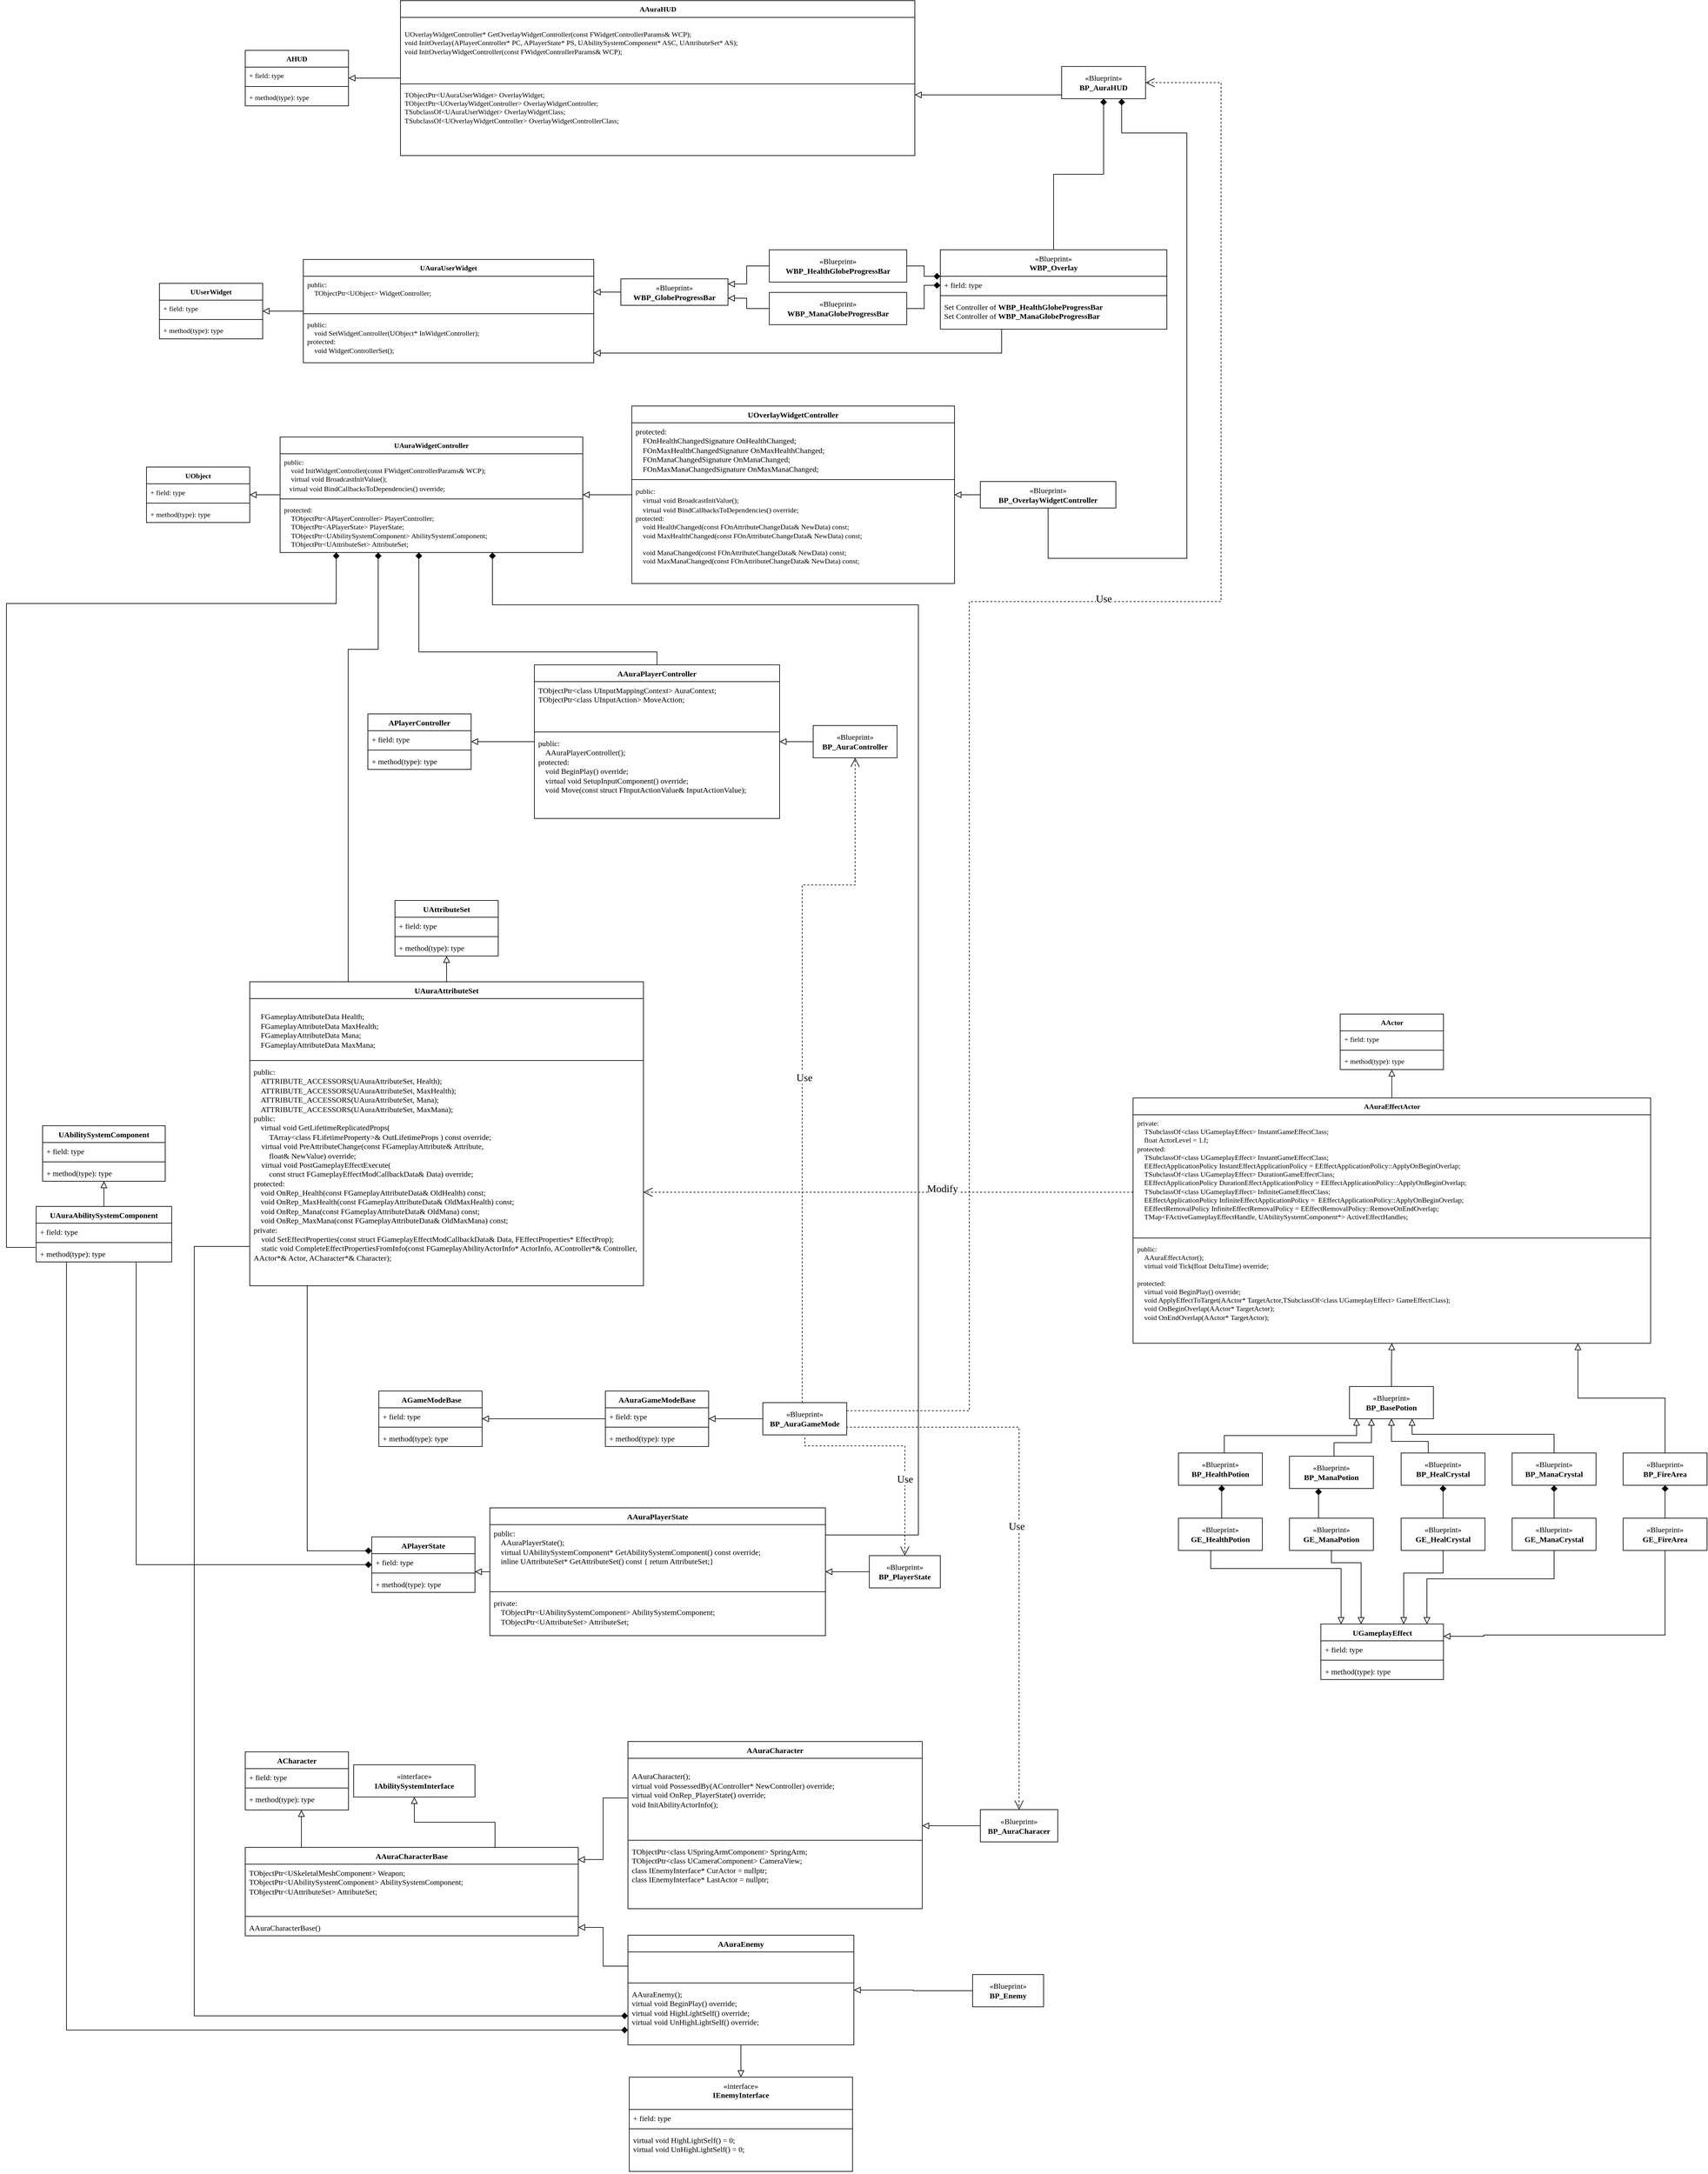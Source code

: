 <mxfile version="27.0.9">
  <diagram name="Page-1" id="c4acf3e9-155e-7222-9cf6-157b1a14988f">
    <mxGraphModel dx="3055" dy="5628" grid="0" gridSize="10" guides="1" tooltips="1" connect="1" arrows="1" fold="1" page="1" pageScale="1" pageWidth="2000" pageHeight="5000" background="none" math="0" shadow="0">
      <root>
        <mxCell id="0" />
        <mxCell id="1" parent="0" />
        <mxCell id="Le2MhSb4b4ZK4iCE4Ixs-70" style="edgeStyle=orthogonalEdgeStyle;rounded=0;orthogonalLoop=1;jettySize=auto;html=1;strokeColor=default;align=center;verticalAlign=middle;fontFamily=Fira Code Regular;fontSize=11;fontColor=default;labelBackgroundColor=default;endArrow=block;endFill=0;endSize=8;" parent="1" source="f6aN9WRtb3SBjj4KNkF6-1" target="QpYa-e8vSytoiL3D4wmG-5" edge="1">
          <mxGeometry relative="1" as="geometry">
            <Array as="points">
              <mxPoint x="-554" y="734" />
              <mxPoint x="-554" y="734" />
            </Array>
          </mxGeometry>
        </mxCell>
        <mxCell id="Le2MhSb4b4ZK4iCE4Ixs-81" style="edgeStyle=orthogonalEdgeStyle;rounded=0;orthogonalLoop=1;jettySize=auto;html=1;exitX=0.75;exitY=0;exitDx=0;exitDy=0;entryX=0.5;entryY=1;entryDx=0;entryDy=0;strokeColor=default;align=center;verticalAlign=middle;fontFamily=Fira Code Regular;fontSize=11;fontColor=default;labelBackgroundColor=default;endArrow=block;endFill=0;endSize=8;" parent="1" source="f6aN9WRtb3SBjj4KNkF6-1" target="QpYa-e8vSytoiL3D4wmG-14" edge="1">
          <mxGeometry relative="1" as="geometry" />
        </mxCell>
        <mxCell id="f6aN9WRtb3SBjj4KNkF6-1" value="AAuraCharacterBase&lt;div&gt;&lt;br&gt;&lt;/div&gt;" style="swimlane;fontStyle=1;align=center;verticalAlign=top;childLayout=stackLayout;horizontal=1;startSize=26;horizontalStack=0;resizeParent=1;resizeParentMax=0;resizeLast=0;collapsible=1;marginBottom=0;whiteSpace=wrap;html=1;fontFamily=Fira Code Regular;" parent="1" vertex="1">
          <mxGeometry x="-641" y="762" width="516" height="137" as="geometry" />
        </mxCell>
        <mxCell id="f6aN9WRtb3SBjj4KNkF6-2" value="&lt;div&gt;&lt;span style=&quot;background-color: transparent; color: light-dark(rgb(0, 0, 0), rgb(255, 255, 255));&quot;&gt;TObjectPtr&amp;lt;USkeletalMeshComponent&amp;gt; Weapon;&lt;/span&gt;&lt;/div&gt;&lt;div&gt;&lt;span style=&quot;background-color: transparent;&quot;&gt;&lt;div style=&quot;&quot;&gt;TObjectPtr&amp;lt;UAbilitySystemComponent&amp;gt; AbilitySystemComponent;&lt;/div&gt;&lt;div style=&quot;&quot;&gt;TObjectPtr&amp;lt;UAttributeSet&amp;gt; AttributeSet;&lt;/div&gt;&lt;/span&gt;&lt;/div&gt;" style="text;strokeColor=none;fillColor=none;align=left;verticalAlign=top;spacingLeft=4;spacingRight=4;overflow=hidden;rotatable=0;points=[[0,0.5],[1,0.5]];portConstraint=eastwest;whiteSpace=wrap;html=1;fontFamily=Fira Code Regular;" parent="f6aN9WRtb3SBjj4KNkF6-1" vertex="1">
          <mxGeometry y="26" width="516" height="77" as="geometry" />
        </mxCell>
        <mxCell id="f6aN9WRtb3SBjj4KNkF6-3" value="" style="line;strokeWidth=1;fillColor=none;align=left;verticalAlign=middle;spacingTop=-1;spacingLeft=3;spacingRight=3;rotatable=0;labelPosition=right;points=[];portConstraint=eastwest;strokeColor=inherit;fontFamily=Fira Code Regular;" parent="f6aN9WRtb3SBjj4KNkF6-1" vertex="1">
          <mxGeometry y="103" width="516" height="8" as="geometry" />
        </mxCell>
        <mxCell id="f6aN9WRtb3SBjj4KNkF6-4" value="AAuraCharacterBase()" style="text;strokeColor=none;fillColor=none;align=left;verticalAlign=top;spacingLeft=4;spacingRight=4;overflow=hidden;rotatable=0;points=[[0,0.5],[1,0.5]];portConstraint=eastwest;whiteSpace=wrap;html=1;fontFamily=Fira Code Regular;" parent="f6aN9WRtb3SBjj4KNkF6-1" vertex="1">
          <mxGeometry y="111" width="516" height="26" as="geometry" />
        </mxCell>
        <mxCell id="f6aN9WRtb3SBjj4KNkF6-6" value="AAuraCharacter&lt;div&gt;&lt;br&gt;&lt;/div&gt;" style="swimlane;fontStyle=1;align=center;verticalAlign=top;childLayout=stackLayout;horizontal=1;startSize=26;horizontalStack=0;resizeParent=1;resizeParentMax=0;resizeLast=0;collapsible=1;marginBottom=0;whiteSpace=wrap;html=1;fontFamily=Fira Code Regular;" parent="1" vertex="1">
          <mxGeometry x="-48" y="598" width="456" height="259" as="geometry" />
        </mxCell>
        <mxCell id="f6aN9WRtb3SBjj4KNkF6-7" value="&lt;div&gt;&lt;br&gt;&lt;/div&gt;&lt;div&gt;&lt;span style=&quot;white-space: normal;&quot;&gt;AAuraCharacter();&lt;/span&gt;&lt;/div&gt;&lt;div&gt;&lt;div style=&quot;&quot;&gt;&lt;span style=&quot;white-space: normal;&quot;&gt;virtual void PossessedBy(AController* NewController) override;&lt;/span&gt;&lt;/div&gt;&lt;div style=&quot;&quot;&gt;&lt;span style=&quot;white-space: normal;&quot;&gt;virtual void OnRep_PlayerState() override;&lt;/span&gt;&lt;/div&gt;&lt;div style=&quot;&quot;&gt;&lt;span style=&quot;white-space: normal;&quot;&gt;void InitAbilityActorInfo();&lt;/span&gt;&lt;/div&gt;&lt;/div&gt;" style="text;strokeColor=none;fillColor=none;align=left;verticalAlign=top;spacingLeft=4;spacingRight=4;overflow=hidden;rotatable=0;points=[[0,0.5],[1,0.5]];portConstraint=eastwest;whiteSpace=wrap;html=1;fontFamily=Fira Code Regular;fontSize=12;fontColor=default;" parent="f6aN9WRtb3SBjj4KNkF6-6" vertex="1">
          <mxGeometry y="26" width="456" height="123" as="geometry" />
        </mxCell>
        <mxCell id="f6aN9WRtb3SBjj4KNkF6-8" value="" style="line;strokeWidth=1;fillColor=none;align=left;verticalAlign=middle;spacingTop=-1;spacingLeft=3;spacingRight=3;rotatable=0;labelPosition=right;points=[];portConstraint=eastwest;strokeColor=inherit;fontFamily=Fira Code Regular;" parent="f6aN9WRtb3SBjj4KNkF6-6" vertex="1">
          <mxGeometry y="149" width="456" height="8" as="geometry" />
        </mxCell>
        <mxCell id="f6aN9WRtb3SBjj4KNkF6-9" value="&lt;div&gt;&lt;span style=&quot;background-color: transparent; color: light-dark(rgb(0, 0, 0), rgb(255, 255, 255));&quot;&gt;TObjectPtr&amp;lt;class USpringArmComponent&amp;gt; SpringArm;&lt;/span&gt;&lt;/div&gt;&lt;div&gt;TObjectPtr&amp;lt;class UCameraComponent&amp;gt; CameraView;&lt;/div&gt;&lt;div&gt;&lt;div&gt;&lt;span style=&quot;white-space: normal;&quot;&gt;class IEnemyInterface* CurActor = nullptr;&lt;/span&gt;&lt;/div&gt;&lt;div&gt;&lt;span style=&quot;white-space: normal;&quot;&gt;class IEnemyInterface* LastActor = nullptr;&lt;/span&gt;&lt;/div&gt;&lt;/div&gt;" style="text;strokeColor=none;fillColor=none;align=left;verticalAlign=top;spacingLeft=4;spacingRight=4;overflow=hidden;rotatable=0;points=[[0,0.5],[1,0.5]];portConstraint=eastwest;whiteSpace=wrap;html=1;fontFamily=Fira Code Regular;" parent="f6aN9WRtb3SBjj4KNkF6-6" vertex="1">
          <mxGeometry y="157" width="456" height="102" as="geometry" />
        </mxCell>
        <mxCell id="Jp8Knx8fXt7N0rmtqNwh-6" style="edgeStyle=orthogonalEdgeStyle;rounded=0;orthogonalLoop=1;jettySize=auto;html=1;exitX=0;exitY=0.5;exitDx=0;exitDy=0;strokeColor=default;align=center;verticalAlign=middle;fontFamily=Fira Code Regular;fontSize=11;fontColor=default;labelBackgroundColor=default;endArrow=block;endFill=0;endSize=8;" parent="1" source="f6aN9WRtb3SBjj4KNkF6-11" target="f6aN9WRtb3SBjj4KNkF6-4" edge="1">
          <mxGeometry relative="1" as="geometry" />
        </mxCell>
        <mxCell id="Le2MhSb4b4ZK4iCE4Ixs-67" style="edgeStyle=orthogonalEdgeStyle;rounded=0;orthogonalLoop=1;jettySize=auto;html=1;strokeColor=default;align=center;verticalAlign=middle;fontFamily=Fira Code Regular;fontSize=11;fontColor=default;labelBackgroundColor=default;endArrow=block;endFill=0;endSize=8;" parent="1" source="f6aN9WRtb3SBjj4KNkF6-10" target="bwt95zcB7gyOMc8lFH_T-10" edge="1">
          <mxGeometry relative="1" as="geometry" />
        </mxCell>
        <mxCell id="f6aN9WRtb3SBjj4KNkF6-10" value="AAuraEnemy&lt;div&gt;&lt;br&gt;&lt;/div&gt;" style="swimlane;fontStyle=1;align=center;verticalAlign=top;childLayout=stackLayout;horizontal=1;startSize=26;horizontalStack=0;resizeParent=1;resizeParentMax=0;resizeLast=0;collapsible=1;marginBottom=0;whiteSpace=wrap;html=1;fontFamily=Fira Code Regular;" parent="1" vertex="1">
          <mxGeometry x="-48" y="898" width="350" height="170" as="geometry" />
        </mxCell>
        <mxCell id="f6aN9WRtb3SBjj4KNkF6-11" value="&amp;nbsp;" style="text;strokeColor=none;fillColor=none;align=left;verticalAlign=top;spacingLeft=4;spacingRight=4;overflow=hidden;rotatable=0;points=[[0,0.5],[1,0.5]];portConstraint=eastwest;whiteSpace=wrap;html=1;fontFamily=Fira Code Regular;" parent="f6aN9WRtb3SBjj4KNkF6-10" vertex="1">
          <mxGeometry y="26" width="350" height="44" as="geometry" />
        </mxCell>
        <mxCell id="f6aN9WRtb3SBjj4KNkF6-12" value="" style="line;strokeWidth=1;fillColor=none;align=left;verticalAlign=middle;spacingTop=-1;spacingLeft=3;spacingRight=3;rotatable=0;labelPosition=right;points=[];portConstraint=eastwest;strokeColor=inherit;fontFamily=Fira Code Regular;" parent="f6aN9WRtb3SBjj4KNkF6-10" vertex="1">
          <mxGeometry y="70" width="350" height="8" as="geometry" />
        </mxCell>
        <mxCell id="f6aN9WRtb3SBjj4KNkF6-13" value="&lt;div&gt;&lt;span style=&quot;background-color: transparent; color: light-dark(rgb(0, 0, 0), rgb(255, 255, 255));&quot;&gt;AAuraEnemy();&lt;/span&gt;&lt;/div&gt;&lt;div&gt;virtual void BeginPlay() override;&lt;/div&gt;&lt;div&gt;&lt;span style=&quot;white-space: normal;&quot;&gt;virtual void HighLightSelf() override;&lt;/span&gt;&lt;/div&gt;&lt;div&gt;&lt;span style=&quot;white-space: normal;&quot;&gt;virtual void UnHighLightSelf() override;&lt;/span&gt;&lt;/div&gt;" style="text;strokeColor=none;fillColor=none;align=left;verticalAlign=top;spacingLeft=4;spacingRight=4;overflow=hidden;rotatable=0;points=[[0,0.5],[1,0.5]];portConstraint=eastwest;whiteSpace=wrap;html=1;fontFamily=Fira Code Regular;" parent="f6aN9WRtb3SBjj4KNkF6-10" vertex="1">
          <mxGeometry y="78" width="350" height="92" as="geometry" />
        </mxCell>
        <mxCell id="MtLbzyPHqvkVGj7HzTfJ-12" style="edgeStyle=orthogonalEdgeStyle;rounded=0;orthogonalLoop=1;jettySize=auto;html=1;strokeColor=default;align=center;verticalAlign=middle;fontFamily=Fira Code Regular;fontSize=11;fontColor=default;labelBackgroundColor=default;endArrow=block;endFill=0;endSize=8;" parent="1" source="bwt95zcB7gyOMc8lFH_T-1" target="MtLbzyPHqvkVGj7HzTfJ-8" edge="1">
          <mxGeometry relative="1" as="geometry" />
        </mxCell>
        <mxCell id="bwt95zcB7gyOMc8lFH_T-1" value="AAuraPlayerController" style="swimlane;fontStyle=1;align=center;verticalAlign=top;childLayout=stackLayout;horizontal=1;startSize=26;horizontalStack=0;resizeParent=1;resizeParentMax=0;resizeLast=0;collapsible=1;marginBottom=0;whiteSpace=wrap;html=1;fontFamily=Fira Code Regular;" parent="1" vertex="1">
          <mxGeometry x="-193" y="-1070" width="380" height="238" as="geometry" />
        </mxCell>
        <mxCell id="bwt95zcB7gyOMc8lFH_T-2" value="&lt;div&gt;&lt;span style=&quot;background-color: transparent; color: light-dark(rgb(0, 0, 0), rgb(255, 255, 255));&quot;&gt;TObjectPtr&amp;lt;class UInputMappingContext&amp;gt; AuraContext;&lt;/span&gt;&lt;/div&gt;&lt;div&gt;&lt;span style=&quot;white-space: normal;&quot;&gt;TObjectPtr&amp;lt;class UInputAction&amp;gt; MoveAction;&lt;/span&gt;&lt;/div&gt;" style="text;strokeColor=none;fillColor=none;align=left;verticalAlign=top;spacingLeft=4;spacingRight=4;overflow=hidden;rotatable=0;points=[[0,0.5],[1,0.5]];portConstraint=eastwest;whiteSpace=wrap;html=1;fontFamily=Fira Code Regular;" parent="bwt95zcB7gyOMc8lFH_T-1" vertex="1">
          <mxGeometry y="26" width="380" height="74" as="geometry" />
        </mxCell>
        <mxCell id="bwt95zcB7gyOMc8lFH_T-3" value="" style="line;strokeWidth=1;fillColor=none;align=left;verticalAlign=middle;spacingTop=-1;spacingLeft=3;spacingRight=3;rotatable=0;labelPosition=right;points=[];portConstraint=eastwest;strokeColor=inherit;fontFamily=Fira Code Regular;" parent="bwt95zcB7gyOMc8lFH_T-1" vertex="1">
          <mxGeometry y="100" width="380" height="8" as="geometry" />
        </mxCell>
        <mxCell id="bwt95zcB7gyOMc8lFH_T-4" value="&lt;div&gt;public:&lt;/div&gt;&lt;div&gt;&lt;span style=&quot;background-color: rgb(255, 255, 255); font-size: 11px; color: light-dark(rgb(0, 0, 0), rgb(255, 255, 255));&quot;&gt;&amp;nbsp; &amp;nbsp;&lt;/span&gt;&lt;span style=&quot;background-color: rgb(255, 255, 255); font-size: 11px; color: light-dark(rgb(0, 0, 0), rgb(255, 255, 255));&quot;&gt;&amp;nbsp;&lt;/span&gt;&lt;span style=&quot;white-space: normal;&quot;&gt;AAuraPlayerController();&lt;/span&gt;&lt;/div&gt;&lt;div&gt;protected:&lt;/div&gt;&lt;div&gt;&lt;span style=&quot;background-color: rgb(255, 255, 255); font-size: 11px; color: light-dark(rgb(0, 0, 0), rgb(255, 255, 255));&quot;&gt;&amp;nbsp; &amp;nbsp;&lt;/span&gt;&lt;span style=&quot;background-color: rgb(255, 255, 255); font-size: 11px; color: light-dark(rgb(0, 0, 0), rgb(255, 255, 255));&quot;&gt;&amp;nbsp;&lt;/span&gt;&lt;span style=&quot;white-space: normal;&quot;&gt;void BeginPlay() override;&lt;/span&gt;&lt;/div&gt;&lt;div&gt;&lt;span style=&quot;background-color: rgb(255, 255, 255); font-size: 11px; color: light-dark(rgb(0, 0, 0), rgb(255, 255, 255));&quot;&gt;&amp;nbsp; &amp;nbsp;&lt;/span&gt;&lt;span style=&quot;background-color: rgb(255, 255, 255); font-size: 11px; color: light-dark(rgb(0, 0, 0), rgb(255, 255, 255));&quot;&gt;&amp;nbsp;&lt;/span&gt;&lt;span style=&quot;white-space: normal;&quot;&gt;virtual void SetupInputComponent() override;&lt;/span&gt;&lt;/div&gt;&lt;div&gt;&lt;span style=&quot;background-color: rgb(255, 255, 255); font-size: 11px; color: light-dark(rgb(0, 0, 0), rgb(255, 255, 255));&quot;&gt;&amp;nbsp; &amp;nbsp;&lt;/span&gt;&lt;span style=&quot;background-color: rgb(255, 255, 255); font-size: 11px; color: light-dark(rgb(0, 0, 0), rgb(255, 255, 255));&quot;&gt;&amp;nbsp;&lt;/span&gt;&lt;span style=&quot;white-space: normal;&quot;&gt;void Move(const struct FInputActionValue&amp;amp; InputActionValue);&lt;/span&gt;&lt;/div&gt;" style="text;strokeColor=none;fillColor=none;align=left;verticalAlign=top;spacingLeft=4;spacingRight=4;overflow=hidden;rotatable=0;points=[[0,0.5],[1,0.5]];portConstraint=eastwest;whiteSpace=wrap;html=1;fontFamily=Fira Code Regular;" parent="bwt95zcB7gyOMc8lFH_T-1" vertex="1">
          <mxGeometry y="108" width="380" height="130" as="geometry" />
        </mxCell>
        <mxCell id="Le2MhSb4b4ZK4iCE4Ixs-79" style="edgeStyle=orthogonalEdgeStyle;rounded=0;orthogonalLoop=1;jettySize=auto;html=1;strokeColor=default;align=center;verticalAlign=middle;fontFamily=Fira Code Regular;fontSize=11;fontColor=default;labelBackgroundColor=default;endArrow=block;endFill=0;endSize=8;" parent="1" source="bwt95zcB7gyOMc8lFH_T-5" target="Le2MhSb4b4ZK4iCE4Ixs-73" edge="1">
          <mxGeometry relative="1" as="geometry" />
        </mxCell>
        <mxCell id="bwt95zcB7gyOMc8lFH_T-5" value="AAuraGameModeBase" style="swimlane;fontStyle=1;align=center;verticalAlign=top;childLayout=stackLayout;horizontal=1;startSize=26;horizontalStack=0;resizeParent=1;resizeParentMax=0;resizeLast=0;collapsible=1;marginBottom=0;whiteSpace=wrap;html=1;fontFamily=Fira Code Regular;" parent="1" vertex="1">
          <mxGeometry x="-83" y="55" width="160" height="86" as="geometry" />
        </mxCell>
        <mxCell id="bwt95zcB7gyOMc8lFH_T-6" value="+ field: type" style="text;strokeColor=none;fillColor=none;align=left;verticalAlign=top;spacingLeft=4;spacingRight=4;overflow=hidden;rotatable=0;points=[[0,0.5],[1,0.5]];portConstraint=eastwest;whiteSpace=wrap;html=1;fontFamily=Fira Code Regular;" parent="bwt95zcB7gyOMc8lFH_T-5" vertex="1">
          <mxGeometry y="26" width="160" height="26" as="geometry" />
        </mxCell>
        <mxCell id="bwt95zcB7gyOMc8lFH_T-7" value="" style="line;strokeWidth=1;fillColor=none;align=left;verticalAlign=middle;spacingTop=-1;spacingLeft=3;spacingRight=3;rotatable=0;labelPosition=right;points=[];portConstraint=eastwest;strokeColor=inherit;fontFamily=Fira Code Regular;" parent="bwt95zcB7gyOMc8lFH_T-5" vertex="1">
          <mxGeometry y="52" width="160" height="8" as="geometry" />
        </mxCell>
        <mxCell id="bwt95zcB7gyOMc8lFH_T-8" value="+ method(type): type" style="text;strokeColor=none;fillColor=none;align=left;verticalAlign=top;spacingLeft=4;spacingRight=4;overflow=hidden;rotatable=0;points=[[0,0.5],[1,0.5]];portConstraint=eastwest;whiteSpace=wrap;html=1;fontFamily=Fira Code Regular;" parent="bwt95zcB7gyOMc8lFH_T-5" vertex="1">
          <mxGeometry y="60" width="160" height="26" as="geometry" />
        </mxCell>
        <mxCell id="bwt95zcB7gyOMc8lFH_T-10" value="&lt;span style=&quot;font-weight: 400;&quot;&gt;«interface»&lt;/span&gt;&lt;br style=&quot;font-weight: 400;&quot;&gt;IEnemyInterface" style="swimlane;fontStyle=1;align=center;verticalAlign=top;childLayout=stackLayout;horizontal=1;startSize=50;horizontalStack=0;resizeParent=1;resizeParentMax=0;resizeLast=0;collapsible=1;marginBottom=0;whiteSpace=wrap;html=1;fontFamily=Fira Code Regular;" parent="1" vertex="1">
          <mxGeometry x="-46" y="1118" width="346" height="146" as="geometry" />
        </mxCell>
        <mxCell id="bwt95zcB7gyOMc8lFH_T-11" value="+ field: type" style="text;strokeColor=none;fillColor=none;align=left;verticalAlign=top;spacingLeft=4;spacingRight=4;overflow=hidden;rotatable=0;points=[[0,0.5],[1,0.5]];portConstraint=eastwest;whiteSpace=wrap;html=1;fontFamily=Fira Code Regular;" parent="bwt95zcB7gyOMc8lFH_T-10" vertex="1">
          <mxGeometry y="50" width="346" height="26" as="geometry" />
        </mxCell>
        <mxCell id="bwt95zcB7gyOMc8lFH_T-12" value="" style="line;strokeWidth=1;fillColor=none;align=left;verticalAlign=middle;spacingTop=-1;spacingLeft=3;spacingRight=3;rotatable=0;labelPosition=right;points=[];portConstraint=eastwest;strokeColor=inherit;fontFamily=Fira Code Regular;" parent="bwt95zcB7gyOMc8lFH_T-10" vertex="1">
          <mxGeometry y="76" width="346" height="8" as="geometry" />
        </mxCell>
        <mxCell id="bwt95zcB7gyOMc8lFH_T-13" value="&lt;div&gt;&lt;span style=&quot;background-color: transparent; color: light-dark(rgb(0, 0, 0), rgb(255, 255, 255));&quot;&gt;virtual void HighLightSelf() = 0;&lt;/span&gt;&lt;/div&gt;&lt;div&gt;&lt;span style=&quot;white-space: normal;&quot;&gt;virtual void UnHighLightSelf() = 0;&lt;/span&gt;&lt;/div&gt;" style="text;strokeColor=none;fillColor=none;align=left;verticalAlign=top;spacingLeft=4;spacingRight=4;overflow=hidden;rotatable=0;points=[[0,0.5],[1,0.5]];portConstraint=eastwest;whiteSpace=wrap;html=1;fontFamily=Fira Code Regular;" parent="bwt95zcB7gyOMc8lFH_T-10" vertex="1">
          <mxGeometry y="84" width="346" height="62" as="geometry" />
        </mxCell>
        <mxCell id="QpYa-e8vSytoiL3D4wmG-5" value="&lt;div&gt;ACharacter&lt;/div&gt;" style="swimlane;fontStyle=1;align=center;verticalAlign=top;childLayout=stackLayout;horizontal=1;startSize=26;horizontalStack=0;resizeParent=1;resizeParentMax=0;resizeLast=0;collapsible=1;marginBottom=0;whiteSpace=wrap;html=1;fontFamily=Fira Code Regular;" parent="1" vertex="1">
          <mxGeometry x="-641" y="614" width="160" height="90" as="geometry" />
        </mxCell>
        <mxCell id="QpYa-e8vSytoiL3D4wmG-6" value="+ field: type" style="text;strokeColor=none;fillColor=none;align=left;verticalAlign=top;spacingLeft=4;spacingRight=4;overflow=hidden;rotatable=0;points=[[0,0.5],[1,0.5]];portConstraint=eastwest;whiteSpace=wrap;html=1;fontFamily=Fira Code Regular;" parent="QpYa-e8vSytoiL3D4wmG-5" vertex="1">
          <mxGeometry y="26" width="160" height="26" as="geometry" />
        </mxCell>
        <mxCell id="QpYa-e8vSytoiL3D4wmG-7" value="" style="line;strokeWidth=1;fillColor=none;align=left;verticalAlign=middle;spacingTop=-1;spacingLeft=3;spacingRight=3;rotatable=0;labelPosition=right;points=[];portConstraint=eastwest;strokeColor=inherit;fontFamily=Fira Code Regular;" parent="QpYa-e8vSytoiL3D4wmG-5" vertex="1">
          <mxGeometry y="52" width="160" height="8" as="geometry" />
        </mxCell>
        <mxCell id="QpYa-e8vSytoiL3D4wmG-8" value="+ method(type): type" style="text;strokeColor=none;fillColor=none;align=left;verticalAlign=top;spacingLeft=4;spacingRight=4;overflow=hidden;rotatable=0;points=[[0,0.5],[1,0.5]];portConstraint=eastwest;whiteSpace=wrap;html=1;fontFamily=Fira Code Regular;" parent="QpYa-e8vSytoiL3D4wmG-5" vertex="1">
          <mxGeometry y="60" width="160" height="30" as="geometry" />
        </mxCell>
        <mxCell id="QpYa-e8vSytoiL3D4wmG-14" value="«interface»&lt;br&gt;&lt;span style=&quot;font-weight: 700;&quot;&gt;IAbilitySystemInterface&lt;/span&gt;" style="html=1;whiteSpace=wrap;fontFamily=Fira Code Regular;" parent="1" vertex="1">
          <mxGeometry x="-473" y="634" width="188" height="50" as="geometry" />
        </mxCell>
        <mxCell id="Le2MhSb4b4ZK4iCE4Ixs-72" style="edgeStyle=orthogonalEdgeStyle;rounded=0;orthogonalLoop=1;jettySize=auto;html=1;strokeColor=default;align=center;verticalAlign=middle;fontFamily=Fira Code Regular;fontSize=11;fontColor=default;labelBackgroundColor=default;endArrow=block;endFill=0;endSize=8;" parent="1" source="QpYa-e8vSytoiL3D4wmG-18" target="QpYa-e8vSytoiL3D4wmG-22" edge="1">
          <mxGeometry relative="1" as="geometry">
            <Array as="points">
              <mxPoint x="-262" y="324" />
              <mxPoint x="-262" y="324" />
            </Array>
          </mxGeometry>
        </mxCell>
        <mxCell id="QpYa-e8vSytoiL3D4wmG-18" value="AAuraPlayerState" style="swimlane;fontStyle=1;align=center;verticalAlign=top;childLayout=stackLayout;horizontal=1;startSize=26;horizontalStack=0;resizeParent=1;resizeParentMax=0;resizeLast=0;collapsible=1;marginBottom=0;whiteSpace=wrap;html=1;fontFamily=Fira Code Regular;" parent="1" vertex="1">
          <mxGeometry x="-262" y="236" width="520" height="198" as="geometry" />
        </mxCell>
        <mxCell id="QpYa-e8vSytoiL3D4wmG-19" value="&lt;div&gt;public:&lt;/div&gt;&lt;div&gt;&lt;span style=&quot;background-color: rgb(255, 255, 255); font-size: 11px; color: light-dark(rgb(0, 0, 0), rgb(255, 255, 255));&quot;&gt;&amp;nbsp; &amp;nbsp;&lt;/span&gt;&lt;span style=&quot;background-color: rgb(255, 255, 255); font-size: 11px; color: light-dark(rgb(0, 0, 0), rgb(255, 255, 255));&quot;&gt;&amp;nbsp;&lt;/span&gt;&lt;span style=&quot;white-space: normal;&quot;&gt;AAuraPlayerState();&lt;/span&gt;&lt;/div&gt;&lt;div&gt;&lt;span style=&quot;background-color: rgb(255, 255, 255); font-size: 11px; color: light-dark(rgb(0, 0, 0), rgb(255, 255, 255));&quot;&gt;&amp;nbsp; &amp;nbsp;&lt;/span&gt;&lt;span style=&quot;background-color: rgb(255, 255, 255); font-size: 11px; color: light-dark(rgb(0, 0, 0), rgb(255, 255, 255));&quot;&gt;&amp;nbsp;&lt;/span&gt;&lt;span style=&quot;white-space: normal;&quot;&gt;virtual UAbilitySystemComponent* GetAbilitySystemComponent() const override;&lt;/span&gt;&lt;/div&gt;&lt;div&gt;&lt;span style=&quot;background-color: rgb(255, 255, 255); font-size: 11px; color: light-dark(rgb(0, 0, 0), rgb(255, 255, 255));&quot;&gt;&amp;nbsp; &amp;nbsp;&lt;/span&gt;&lt;span style=&quot;background-color: rgb(255, 255, 255); font-size: 11px; color: light-dark(rgb(0, 0, 0), rgb(255, 255, 255));&quot;&gt;&amp;nbsp;&lt;/span&gt;&lt;span style=&quot;white-space: normal;&quot;&gt;inline UAttributeSet* GetAttributeSet() const { return AttributeSet;}&lt;/span&gt;&lt;/div&gt;" style="text;strokeColor=none;fillColor=none;align=left;verticalAlign=top;spacingLeft=4;spacingRight=4;overflow=hidden;rotatable=0;points=[[0,0.5],[1,0.5]];portConstraint=eastwest;whiteSpace=wrap;html=1;fontFamily=Fira Code Regular;" parent="QpYa-e8vSytoiL3D4wmG-18" vertex="1">
          <mxGeometry y="26" width="520" height="100" as="geometry" />
        </mxCell>
        <mxCell id="QpYa-e8vSytoiL3D4wmG-20" value="" style="line;strokeWidth=1;fillColor=none;align=left;verticalAlign=middle;spacingTop=-1;spacingLeft=3;spacingRight=3;rotatable=0;labelPosition=right;points=[];portConstraint=eastwest;strokeColor=inherit;fontFamily=Fira Code Regular;" parent="QpYa-e8vSytoiL3D4wmG-18" vertex="1">
          <mxGeometry y="126" width="520" height="8" as="geometry" />
        </mxCell>
        <mxCell id="QpYa-e8vSytoiL3D4wmG-21" value="&lt;div&gt;private:&lt;/div&gt;&lt;div&gt;&lt;span style=&quot;background-color: rgb(255, 255, 255); font-size: 11px; color: light-dark(rgb(0, 0, 0), rgb(255, 255, 255));&quot;&gt;&amp;nbsp; &amp;nbsp;&lt;/span&gt;&lt;span style=&quot;background-color: rgb(255, 255, 255); font-size: 11px; color: light-dark(rgb(0, 0, 0), rgb(255, 255, 255));&quot;&gt;&amp;nbsp;&lt;/span&gt;TObjectPtr&amp;lt;UAbilitySystemComponent&amp;gt; AbilitySystemComponent;&lt;/div&gt;&lt;div&gt;&lt;span style=&quot;background-color: rgb(255, 255, 255); font-size: 11px; color: light-dark(rgb(0, 0, 0), rgb(255, 255, 255));&quot;&gt;&amp;nbsp; &amp;nbsp;&lt;/span&gt;&lt;span style=&quot;background-color: rgb(255, 255, 255); font-size: 11px; color: light-dark(rgb(0, 0, 0), rgb(255, 255, 255));&quot;&gt;&amp;nbsp;&lt;/span&gt;TObjectPtr&amp;lt;UAttributeSet&amp;gt; AttributeSet;&lt;/div&gt;" style="text;strokeColor=none;fillColor=none;align=left;verticalAlign=top;spacingLeft=4;spacingRight=4;overflow=hidden;rotatable=0;points=[[0,0.5],[1,0.5]];portConstraint=eastwest;whiteSpace=wrap;html=1;fontFamily=Fira Code Regular;" parent="QpYa-e8vSytoiL3D4wmG-18" vertex="1">
          <mxGeometry y="134" width="520" height="64" as="geometry" />
        </mxCell>
        <mxCell id="QpYa-e8vSytoiL3D4wmG-22" value="APlayerState" style="swimlane;fontStyle=1;align=center;verticalAlign=top;childLayout=stackLayout;horizontal=1;startSize=26;horizontalStack=0;resizeParent=1;resizeParentMax=0;resizeLast=0;collapsible=1;marginBottom=0;whiteSpace=wrap;html=1;fontFamily=Fira Code Regular;" parent="1" vertex="1">
          <mxGeometry x="-445" y="281" width="160" height="86" as="geometry" />
        </mxCell>
        <mxCell id="QpYa-e8vSytoiL3D4wmG-23" value="+ field: type" style="text;strokeColor=none;fillColor=none;align=left;verticalAlign=top;spacingLeft=4;spacingRight=4;overflow=hidden;rotatable=0;points=[[0,0.5],[1,0.5]];portConstraint=eastwest;whiteSpace=wrap;html=1;fontFamily=Fira Code Regular;" parent="QpYa-e8vSytoiL3D4wmG-22" vertex="1">
          <mxGeometry y="26" width="160" height="26" as="geometry" />
        </mxCell>
        <mxCell id="QpYa-e8vSytoiL3D4wmG-24" value="" style="line;strokeWidth=1;fillColor=none;align=left;verticalAlign=middle;spacingTop=-1;spacingLeft=3;spacingRight=3;rotatable=0;labelPosition=right;points=[];portConstraint=eastwest;strokeColor=inherit;fontFamily=Fira Code Regular;" parent="QpYa-e8vSytoiL3D4wmG-22" vertex="1">
          <mxGeometry y="52" width="160" height="8" as="geometry" />
        </mxCell>
        <mxCell id="QpYa-e8vSytoiL3D4wmG-25" value="+ method(type): type" style="text;strokeColor=none;fillColor=none;align=left;verticalAlign=top;spacingLeft=4;spacingRight=4;overflow=hidden;rotatable=0;points=[[0,0.5],[1,0.5]];portConstraint=eastwest;whiteSpace=wrap;html=1;fontFamily=Fira Code Regular;" parent="QpYa-e8vSytoiL3D4wmG-22" vertex="1">
          <mxGeometry y="60" width="160" height="26" as="geometry" />
        </mxCell>
        <mxCell id="Jp8Knx8fXt7N0rmtqNwh-15" style="edgeStyle=orthogonalEdgeStyle;shape=connector;rounded=0;orthogonalLoop=1;jettySize=auto;html=1;exitX=0.5;exitY=0;exitDx=0;exitDy=0;strokeColor=default;align=center;verticalAlign=middle;fontFamily=Fira Code Regular;fontSize=11;fontColor=default;labelBackgroundColor=default;endArrow=block;endFill=0;endSize=8;" parent="1" source="QpYa-e8vSytoiL3D4wmG-26" target="QpYa-e8vSytoiL3D4wmG-34" edge="1">
          <mxGeometry relative="1" as="geometry" />
        </mxCell>
        <mxCell id="Le2MhSb4b4ZK4iCE4Ixs-84" style="edgeStyle=orthogonalEdgeStyle;rounded=0;orthogonalLoop=1;jettySize=auto;html=1;entryX=0;entryY=0.25;entryDx=0;entryDy=0;strokeColor=default;align=center;verticalAlign=middle;fontFamily=Fira Code Regular;fontSize=11;fontColor=default;labelBackgroundColor=default;endArrow=diamond;endFill=1;endSize=8;" parent="1" source="QpYa-e8vSytoiL3D4wmG-26" target="QpYa-e8vSytoiL3D4wmG-22" edge="1">
          <mxGeometry relative="1" as="geometry">
            <Array as="points">
              <mxPoint x="-545" y="-125" />
              <mxPoint x="-545" y="303" />
              <mxPoint x="-461" y="303" />
            </Array>
          </mxGeometry>
        </mxCell>
        <mxCell id="qNcFnFfl9rL02QniC6ls-5" style="edgeStyle=orthogonalEdgeStyle;rounded=0;orthogonalLoop=1;jettySize=auto;html=1;exitX=0.25;exitY=0;exitDx=0;exitDy=0;strokeColor=default;align=center;verticalAlign=middle;fontFamily=Fira Code Regular;fontSize=11;fontColor=default;labelBackgroundColor=default;endArrow=diamond;endFill=1;endSize=8;" parent="1" source="QpYa-e8vSytoiL3D4wmG-26" target="Le2MhSb4b4ZK4iCE4Ixs-26" edge="1">
          <mxGeometry relative="1" as="geometry">
            <Array as="points">
              <mxPoint x="-481" y="-1094" />
              <mxPoint x="-435" y="-1094" />
            </Array>
          </mxGeometry>
        </mxCell>
        <mxCell id="QpYa-e8vSytoiL3D4wmG-26" value="&lt;div&gt;UAuraAttributeSet&lt;/div&gt;" style="swimlane;fontStyle=1;align=center;verticalAlign=top;childLayout=stackLayout;horizontal=1;startSize=26;horizontalStack=0;resizeParent=1;resizeParentMax=0;resizeLast=0;collapsible=1;marginBottom=0;whiteSpace=wrap;html=1;fontFamily=Fira Code Regular;" parent="1" vertex="1">
          <mxGeometry x="-634" y="-579" width="610" height="471" as="geometry" />
        </mxCell>
        <mxCell id="QpYa-e8vSytoiL3D4wmG-27" value="&lt;div&gt;&lt;br&gt;&lt;/div&gt;&lt;div&gt;&lt;span style=&quot;background-color: rgb(255, 255, 255); font-size: 11px; color: light-dark(rgb(0, 0, 0), rgb(255, 255, 255));&quot;&gt;&amp;nbsp; &amp;nbsp;&lt;/span&gt;&lt;span style=&quot;background-color: rgb(255, 255, 255); font-size: 11px; color: light-dark(rgb(0, 0, 0), rgb(255, 255, 255));&quot;&gt;&amp;nbsp;&lt;/span&gt;&lt;span style=&quot;white-space: normal;&quot;&gt;FGameplayAttributeData Health;&lt;/span&gt;&lt;/div&gt;&lt;div&gt;&lt;span style=&quot;background-color: rgb(255, 255, 255); font-size: 11px; color: light-dark(rgb(0, 0, 0), rgb(255, 255, 255));&quot;&gt;&amp;nbsp; &amp;nbsp;&lt;/span&gt;&lt;span style=&quot;background-color: rgb(255, 255, 255); font-size: 11px; color: light-dark(rgb(0, 0, 0), rgb(255, 255, 255));&quot;&gt;&amp;nbsp;&lt;/span&gt;&lt;span style=&quot;white-space: normal;&quot;&gt;FGameplayAttributeData MaxHealth;&lt;/span&gt;&lt;/div&gt;&lt;div&gt;&lt;span style=&quot;white-space: pre; white-space: normal;&quot;&gt;&#x9;&lt;/span&gt;&lt;/div&gt;&lt;div&gt;&lt;span style=&quot;background-color: rgb(255, 255, 255); font-size: 11px; color: light-dark(rgb(0, 0, 0), rgb(255, 255, 255));&quot;&gt;&amp;nbsp; &amp;nbsp;&lt;/span&gt;&lt;span style=&quot;background-color: rgb(255, 255, 255); font-size: 11px; color: light-dark(rgb(0, 0, 0), rgb(255, 255, 255));&quot;&gt;&amp;nbsp;&lt;/span&gt;&lt;span style=&quot;white-space: normal;&quot;&gt;FGameplayAttributeData Mana;&lt;/span&gt;&lt;/div&gt;&lt;div&gt;&lt;span style=&quot;background-color: rgb(255, 255, 255); font-size: 11px; color: light-dark(rgb(0, 0, 0), rgb(255, 255, 255));&quot;&gt;&amp;nbsp; &amp;nbsp;&lt;/span&gt;&lt;span style=&quot;background-color: rgb(255, 255, 255); font-size: 11px; color: light-dark(rgb(0, 0, 0), rgb(255, 255, 255));&quot;&gt;&amp;nbsp;&lt;/span&gt;&lt;span style=&quot;white-space: normal;&quot;&gt;FGameplayAttributeData MaxMana;&lt;/span&gt;&lt;/div&gt;" style="text;strokeColor=none;fillColor=none;align=left;verticalAlign=top;spacingLeft=4;spacingRight=4;overflow=hidden;rotatable=0;points=[[0,0.5],[1,0.5]];portConstraint=eastwest;whiteSpace=wrap;html=1;fontFamily=Fira Code Regular;" parent="QpYa-e8vSytoiL3D4wmG-26" vertex="1">
          <mxGeometry y="26" width="610" height="92" as="geometry" />
        </mxCell>
        <mxCell id="QpYa-e8vSytoiL3D4wmG-28" value="" style="line;strokeWidth=1;fillColor=none;align=left;verticalAlign=middle;spacingTop=-1;spacingLeft=3;spacingRight=3;rotatable=0;labelPosition=right;points=[];portConstraint=eastwest;strokeColor=inherit;fontFamily=Fira Code Regular;" parent="QpYa-e8vSytoiL3D4wmG-26" vertex="1">
          <mxGeometry y="118" width="610" height="8" as="geometry" />
        </mxCell>
        <mxCell id="QpYa-e8vSytoiL3D4wmG-29" value="&lt;div&gt;public:&lt;/div&gt;&lt;div&gt;&lt;span style=&quot;background-color: rgb(255, 255, 255); font-size: 11px; color: light-dark(rgb(0, 0, 0), rgb(255, 255, 255));&quot;&gt;&amp;nbsp; &amp;nbsp;&lt;/span&gt;&lt;span style=&quot;background-color: rgb(255, 255, 255); font-size: 11px; color: light-dark(rgb(0, 0, 0), rgb(255, 255, 255));&quot;&gt;&amp;nbsp;&lt;/span&gt;&lt;span style=&quot;white-space: normal;&quot;&gt;ATTRIBUTE_ACCESSORS(UAuraAttributeSet, Health);&lt;/span&gt;&lt;/div&gt;&lt;div&gt;&lt;span style=&quot;background-color: rgb(255, 255, 255); font-size: 11px; color: light-dark(rgb(0, 0, 0), rgb(255, 255, 255));&quot;&gt;&amp;nbsp; &amp;nbsp;&lt;/span&gt;&lt;span style=&quot;background-color: rgb(255, 255, 255); font-size: 11px; color: light-dark(rgb(0, 0, 0), rgb(255, 255, 255));&quot;&gt;&amp;nbsp;&lt;/span&gt;&lt;span style=&quot;white-space: normal;&quot;&gt;ATTRIBUTE_ACCESSORS(UAuraAttributeSet, MaxHealth);&lt;/span&gt;&lt;/div&gt;&lt;div&gt;&lt;span style=&quot;background-color: rgb(255, 255, 255); font-size: 11px; color: light-dark(rgb(0, 0, 0), rgb(255, 255, 255));&quot;&gt;&amp;nbsp; &amp;nbsp;&lt;/span&gt;&lt;span style=&quot;background-color: rgb(255, 255, 255); font-size: 11px; color: light-dark(rgb(0, 0, 0), rgb(255, 255, 255));&quot;&gt;&amp;nbsp;&lt;/span&gt;&lt;span style=&quot;white-space: normal;&quot;&gt;ATTRIBUTE_ACCESSORS(UAuraAttributeSet, Mana);&lt;/span&gt;&lt;/div&gt;&lt;div&gt;&lt;span style=&quot;background-color: rgb(255, 255, 255); font-size: 11px; color: light-dark(rgb(0, 0, 0), rgb(255, 255, 255));&quot;&gt;&amp;nbsp; &amp;nbsp;&lt;/span&gt;&lt;span style=&quot;background-color: rgb(255, 255, 255); font-size: 11px; color: light-dark(rgb(0, 0, 0), rgb(255, 255, 255));&quot;&gt;&amp;nbsp;&lt;/span&gt;&lt;span style=&quot;white-space: normal;&quot;&gt;ATTRIBUTE_ACCESSORS(UAuraAttributeSet, MaxMana);&lt;/span&gt;&lt;/div&gt;&lt;div&gt;public:&lt;span style=&quot;white-space: normal;&quot;&gt;&lt;/span&gt;&lt;/div&gt;&lt;div&gt;&lt;span style=&quot;background-color: rgb(255, 255, 255); font-size: 11px; color: light-dark(rgb(0, 0, 0), rgb(255, 255, 255));&quot;&gt;&amp;nbsp; &amp;nbsp;&lt;/span&gt;&lt;span style=&quot;background-color: rgb(255, 255, 255); font-size: 11px; color: light-dark(rgb(0, 0, 0), rgb(255, 255, 255));&quot;&gt;&amp;nbsp;&lt;/span&gt;&lt;span style=&quot;white-space: normal;&quot;&gt;virtual void GetLifetimeReplicatedProps(&lt;/span&gt;&lt;/div&gt;&lt;div&gt;&lt;span style=&quot;white-space: normal;&quot;&gt;&lt;span style=&quot;white-space: pre;&quot;&gt;&#x9;&lt;/span&gt;TArray&amp;lt;class FLifetimeProperty&amp;gt;&amp;amp; OutLifetimeProps ) const override;&lt;/span&gt;&lt;/div&gt;&lt;div&gt;&lt;div style=&quot;&quot;&gt;&amp;nbsp; &amp;nbsp; virtual void PreAttributeChange(const FGameplayAttribute&amp;amp; Attribute,&amp;nbsp;&lt;/div&gt;&lt;div style=&quot;&quot;&gt;&lt;span style=&quot;white-space: pre;&quot;&gt;&#x9;&lt;/span&gt;float&amp;amp; NewValue) override;&lt;/div&gt;&lt;div style=&quot;&quot;&gt;&amp;nbsp; &amp;nbsp; virtual void PostGameplayEffectExecute(&lt;/div&gt;&lt;div style=&quot;&quot;&gt;&lt;span style=&quot;white-space: pre;&quot;&gt;&#x9;&lt;/span&gt;const struct FGameplayEffectModCallbackData&amp;amp; Data) override;&lt;/div&gt;&lt;/div&gt;&lt;div&gt;protected:&lt;/div&gt;&lt;div&gt;&lt;span style=&quot;background-color: rgb(255, 255, 255); font-size: 11px; color: light-dark(rgb(0, 0, 0), rgb(255, 255, 255));&quot;&gt;&amp;nbsp; &amp;nbsp;&lt;/span&gt;&lt;span style=&quot;background-color: rgb(255, 255, 255); font-size: 11px; color: light-dark(rgb(0, 0, 0), rgb(255, 255, 255));&quot;&gt;&amp;nbsp;&lt;/span&gt;&lt;span style=&quot;white-space: normal;&quot;&gt;void OnRep_Health(const FGameplayAttributeData&amp;amp; OldHealth) const;&lt;/span&gt;&lt;/div&gt;&lt;div&gt;&lt;span style=&quot;background-color: rgb(255, 255, 255); font-size: 11px; color: light-dark(rgb(0, 0, 0), rgb(255, 255, 255));&quot;&gt;&amp;nbsp; &amp;nbsp;&lt;/span&gt;&lt;span style=&quot;background-color: rgb(255, 255, 255); font-size: 11px; color: light-dark(rgb(0, 0, 0), rgb(255, 255, 255));&quot;&gt;&amp;nbsp;&lt;/span&gt;&lt;span style=&quot;white-space: normal;&quot;&gt;void OnRep_MaxHealth(const FGameplayAttributeData&amp;amp; OldMaxHealth) const;&lt;/span&gt;&lt;/div&gt;&lt;div&gt;&lt;span style=&quot;background-color: rgb(255, 255, 255); font-size: 11px; color: light-dark(rgb(0, 0, 0), rgb(255, 255, 255));&quot;&gt;&amp;nbsp; &amp;nbsp;&lt;/span&gt;&lt;span style=&quot;background-color: rgb(255, 255, 255); font-size: 11px; color: light-dark(rgb(0, 0, 0), rgb(255, 255, 255));&quot;&gt;&amp;nbsp;&lt;/span&gt;&lt;span style=&quot;white-space: normal;&quot;&gt;void OnRep_Mana(const FGameplayAttributeData&amp;amp; OldMana) const;&lt;/span&gt;&lt;/div&gt;&lt;div&gt;&lt;span style=&quot;background-color: rgb(255, 255, 255); font-size: 11px; color: light-dark(rgb(0, 0, 0), rgb(255, 255, 255));&quot;&gt;&amp;nbsp; &amp;nbsp;&lt;/span&gt;&lt;span style=&quot;background-color: rgb(255, 255, 255); font-size: 11px; color: light-dark(rgb(0, 0, 0), rgb(255, 255, 255));&quot;&gt;&amp;nbsp;&lt;/span&gt;&lt;span style=&quot;white-space: normal;&quot;&gt;void OnRep_MaxMana(const FGameplayAttributeData&amp;amp; OldMaxMana) const;&lt;/span&gt;&lt;/div&gt;&lt;div&gt;&lt;div style=&quot;&quot;&gt;private:&lt;/div&gt;&lt;div style=&quot;&quot;&gt;&amp;nbsp; &amp;nbsp; void SetEffectProperties(const struct FGameplayEffectModCallbackData&amp;amp; Data, FEffectProperties* EffectProp);&lt;/div&gt;&lt;div style=&quot;&quot;&gt;&amp;nbsp; &amp;nbsp; static void CompleteEffectPropertiesFromInfo(const FGameplayAbilityActorInfo* ActorInfo, AController*&amp;amp; Controller, AActor*&amp;amp; Actor, ACharacter*&amp;amp; Character);&lt;/div&gt;&lt;/div&gt;" style="text;strokeColor=none;fillColor=none;align=left;verticalAlign=top;spacingLeft=4;spacingRight=4;overflow=hidden;rotatable=0;points=[[0,0.5],[1,0.5]];portConstraint=eastwest;whiteSpace=wrap;html=1;fontFamily=Fira Code Regular;" parent="QpYa-e8vSytoiL3D4wmG-26" vertex="1">
          <mxGeometry y="126" width="610" height="345" as="geometry" />
        </mxCell>
        <mxCell id="Jp8Knx8fXt7N0rmtqNwh-9" style="edgeStyle=orthogonalEdgeStyle;rounded=0;orthogonalLoop=1;jettySize=auto;html=1;strokeColor=default;align=center;verticalAlign=middle;fontFamily=Fira Code Regular;fontSize=11;fontColor=default;labelBackgroundColor=default;endArrow=block;endFill=0;endSize=8;" parent="1" source="QpYa-e8vSytoiL3D4wmG-30" target="QpYa-e8vSytoiL3D4wmG-38" edge="1">
          <mxGeometry relative="1" as="geometry" />
        </mxCell>
        <mxCell id="Le2MhSb4b4ZK4iCE4Ixs-82" style="edgeStyle=orthogonalEdgeStyle;rounded=0;orthogonalLoop=1;jettySize=auto;html=1;strokeColor=default;align=center;verticalAlign=middle;fontFamily=Fira Code Regular;fontSize=11;fontColor=default;labelBackgroundColor=default;endArrow=diamond;endFill=1;endSize=8;" parent="1" source="QpYa-e8vSytoiL3D4wmG-30" target="f6aN9WRtb3SBjj4KNkF6-10" edge="1">
          <mxGeometry relative="1" as="geometry">
            <Array as="points">
              <mxPoint x="-918" y="1045" />
            </Array>
            <mxPoint x="-918.002" y="-155" as="sourcePoint" />
            <mxPoint x="-107.06" y="1043.832" as="targetPoint" />
          </mxGeometry>
        </mxCell>
        <mxCell id="Le2MhSb4b4ZK4iCE4Ixs-83" style="edgeStyle=orthogonalEdgeStyle;rounded=0;orthogonalLoop=1;jettySize=auto;html=1;strokeColor=default;align=center;verticalAlign=middle;fontFamily=Fira Code Regular;fontSize=11;fontColor=default;labelBackgroundColor=default;endArrow=diamond;endFill=1;endSize=8;" parent="1" source="QpYa-e8vSytoiL3D4wmG-30" target="QpYa-e8vSytoiL3D4wmG-22" edge="1">
          <mxGeometry relative="1" as="geometry">
            <Array as="points">
              <mxPoint x="-810" y="324" />
            </Array>
          </mxGeometry>
        </mxCell>
        <mxCell id="QpYa-e8vSytoiL3D4wmG-30" value="UAuraAbilitySystemComponent" style="swimlane;fontStyle=1;align=center;verticalAlign=top;childLayout=stackLayout;horizontal=1;startSize=26;horizontalStack=0;resizeParent=1;resizeParentMax=0;resizeLast=0;collapsible=1;marginBottom=0;whiteSpace=wrap;html=1;fontFamily=Fira Code Regular;" parent="1" vertex="1">
          <mxGeometry x="-965" y="-231" width="210" height="86" as="geometry" />
        </mxCell>
        <mxCell id="QpYa-e8vSytoiL3D4wmG-31" value="+ field: type" style="text;strokeColor=none;fillColor=none;align=left;verticalAlign=top;spacingLeft=4;spacingRight=4;overflow=hidden;rotatable=0;points=[[0,0.5],[1,0.5]];portConstraint=eastwest;whiteSpace=wrap;html=1;fontFamily=Fira Code Regular;" parent="QpYa-e8vSytoiL3D4wmG-30" vertex="1">
          <mxGeometry y="26" width="210" height="26" as="geometry" />
        </mxCell>
        <mxCell id="QpYa-e8vSytoiL3D4wmG-32" value="" style="line;strokeWidth=1;fillColor=none;align=left;verticalAlign=middle;spacingTop=-1;spacingLeft=3;spacingRight=3;rotatable=0;labelPosition=right;points=[];portConstraint=eastwest;strokeColor=inherit;fontFamily=Fira Code Regular;" parent="QpYa-e8vSytoiL3D4wmG-30" vertex="1">
          <mxGeometry y="52" width="210" height="8" as="geometry" />
        </mxCell>
        <mxCell id="QpYa-e8vSytoiL3D4wmG-33" value="+ method(type): type" style="text;strokeColor=none;fillColor=none;align=left;verticalAlign=top;spacingLeft=4;spacingRight=4;overflow=hidden;rotatable=0;points=[[0,0.5],[1,0.5]];portConstraint=eastwest;whiteSpace=wrap;html=1;fontFamily=Fira Code Regular;" parent="QpYa-e8vSytoiL3D4wmG-30" vertex="1">
          <mxGeometry y="60" width="210" height="26" as="geometry" />
        </mxCell>
        <mxCell id="QpYa-e8vSytoiL3D4wmG-34" value="&lt;div&gt;UAttributeSet&lt;/div&gt;" style="swimlane;fontStyle=1;align=center;verticalAlign=top;childLayout=stackLayout;horizontal=1;startSize=26;horizontalStack=0;resizeParent=1;resizeParentMax=0;resizeLast=0;collapsible=1;marginBottom=0;whiteSpace=wrap;html=1;fontFamily=Fira Code Regular;" parent="1" vertex="1">
          <mxGeometry x="-409" y="-705" width="160" height="86" as="geometry" />
        </mxCell>
        <mxCell id="QpYa-e8vSytoiL3D4wmG-35" value="+ field: type" style="text;strokeColor=none;fillColor=none;align=left;verticalAlign=top;spacingLeft=4;spacingRight=4;overflow=hidden;rotatable=0;points=[[0,0.5],[1,0.5]];portConstraint=eastwest;whiteSpace=wrap;html=1;fontFamily=Fira Code Regular;" parent="QpYa-e8vSytoiL3D4wmG-34" vertex="1">
          <mxGeometry y="26" width="160" height="26" as="geometry" />
        </mxCell>
        <mxCell id="QpYa-e8vSytoiL3D4wmG-36" value="" style="line;strokeWidth=1;fillColor=none;align=left;verticalAlign=middle;spacingTop=-1;spacingLeft=3;spacingRight=3;rotatable=0;labelPosition=right;points=[];portConstraint=eastwest;strokeColor=inherit;fontFamily=Fira Code Regular;" parent="QpYa-e8vSytoiL3D4wmG-34" vertex="1">
          <mxGeometry y="52" width="160" height="8" as="geometry" />
        </mxCell>
        <mxCell id="QpYa-e8vSytoiL3D4wmG-37" value="+ method(type): type" style="text;strokeColor=none;fillColor=none;align=left;verticalAlign=top;spacingLeft=4;spacingRight=4;overflow=hidden;rotatable=0;points=[[0,0.5],[1,0.5]];portConstraint=eastwest;whiteSpace=wrap;html=1;fontFamily=Fira Code Regular;" parent="QpYa-e8vSytoiL3D4wmG-34" vertex="1">
          <mxGeometry y="60" width="160" height="26" as="geometry" />
        </mxCell>
        <mxCell id="QpYa-e8vSytoiL3D4wmG-38" value="UAbilitySystemComponent" style="swimlane;fontStyle=1;align=center;verticalAlign=top;childLayout=stackLayout;horizontal=1;startSize=26;horizontalStack=0;resizeParent=1;resizeParentMax=0;resizeLast=0;collapsible=1;marginBottom=0;whiteSpace=wrap;html=1;fontFamily=Fira Code Regular;" parent="1" vertex="1">
          <mxGeometry x="-955" y="-356" width="190" height="86" as="geometry" />
        </mxCell>
        <mxCell id="QpYa-e8vSytoiL3D4wmG-39" value="+ field: type" style="text;strokeColor=none;fillColor=none;align=left;verticalAlign=top;spacingLeft=4;spacingRight=4;overflow=hidden;rotatable=0;points=[[0,0.5],[1,0.5]];portConstraint=eastwest;whiteSpace=wrap;html=1;fontFamily=Fira Code Regular;" parent="QpYa-e8vSytoiL3D4wmG-38" vertex="1">
          <mxGeometry y="26" width="190" height="26" as="geometry" />
        </mxCell>
        <mxCell id="QpYa-e8vSytoiL3D4wmG-40" value="" style="line;strokeWidth=1;fillColor=none;align=left;verticalAlign=middle;spacingTop=-1;spacingLeft=3;spacingRight=3;rotatable=0;labelPosition=right;points=[];portConstraint=eastwest;strokeColor=inherit;fontFamily=Fira Code Regular;" parent="QpYa-e8vSytoiL3D4wmG-38" vertex="1">
          <mxGeometry y="52" width="190" height="8" as="geometry" />
        </mxCell>
        <mxCell id="QpYa-e8vSytoiL3D4wmG-41" value="+ method(type): type" style="text;strokeColor=none;fillColor=none;align=left;verticalAlign=top;spacingLeft=4;spacingRight=4;overflow=hidden;rotatable=0;points=[[0,0.5],[1,0.5]];portConstraint=eastwest;whiteSpace=wrap;html=1;fontFamily=Fira Code Regular;" parent="QpYa-e8vSytoiL3D4wmG-38" vertex="1">
          <mxGeometry y="60" width="190" height="26" as="geometry" />
        </mxCell>
        <mxCell id="Jp8Knx8fXt7N0rmtqNwh-5" style="edgeStyle=orthogonalEdgeStyle;rounded=0;orthogonalLoop=1;jettySize=auto;html=1;entryX=0.999;entryY=0.138;entryDx=0;entryDy=0;entryPerimeter=0;strokeColor=default;align=center;verticalAlign=middle;fontFamily=Fira Code Regular;fontSize=11;fontColor=default;labelBackgroundColor=default;endArrow=block;endFill=0;endSize=8;" parent="1" source="f6aN9WRtb3SBjj4KNkF6-7" target="f6aN9WRtb3SBjj4KNkF6-1" edge="1">
          <mxGeometry relative="1" as="geometry" />
        </mxCell>
        <mxCell id="Jp8Knx8fXt7N0rmtqNwh-11" value="AActor" style="swimlane;fontStyle=1;align=center;verticalAlign=top;childLayout=stackLayout;horizontal=1;startSize=26;horizontalStack=0;resizeParent=1;resizeParentMax=0;resizeLast=0;collapsible=1;marginBottom=0;whiteSpace=wrap;html=1;fontFamily=Fira Code Regular;fontSize=11;fontColor=default;labelBackgroundColor=default;" parent="1" vertex="1">
          <mxGeometry x="1055.62" y="-529" width="160" height="86" as="geometry" />
        </mxCell>
        <mxCell id="Jp8Knx8fXt7N0rmtqNwh-12" value="+ field: type" style="text;strokeColor=none;fillColor=none;align=left;verticalAlign=top;spacingLeft=4;spacingRight=4;overflow=hidden;rotatable=0;points=[[0,0.5],[1,0.5]];portConstraint=eastwest;whiteSpace=wrap;html=1;fontFamily=Fira Code Regular;fontSize=11;fontColor=default;labelBackgroundColor=default;" parent="Jp8Knx8fXt7N0rmtqNwh-11" vertex="1">
          <mxGeometry y="26" width="160" height="26" as="geometry" />
        </mxCell>
        <mxCell id="Jp8Knx8fXt7N0rmtqNwh-13" value="" style="line;strokeWidth=1;fillColor=none;align=left;verticalAlign=middle;spacingTop=-1;spacingLeft=3;spacingRight=3;rotatable=0;labelPosition=right;points=[];portConstraint=eastwest;strokeColor=inherit;fontFamily=Fira Code Regular;fontSize=11;fontColor=default;labelBackgroundColor=default;" parent="Jp8Knx8fXt7N0rmtqNwh-11" vertex="1">
          <mxGeometry y="52" width="160" height="8" as="geometry" />
        </mxCell>
        <mxCell id="Jp8Knx8fXt7N0rmtqNwh-14" value="+ method(type): type" style="text;strokeColor=none;fillColor=none;align=left;verticalAlign=top;spacingLeft=4;spacingRight=4;overflow=hidden;rotatable=0;points=[[0,0.5],[1,0.5]];portConstraint=eastwest;whiteSpace=wrap;html=1;fontFamily=Fira Code Regular;fontSize=11;fontColor=default;labelBackgroundColor=default;" parent="Jp8Knx8fXt7N0rmtqNwh-11" vertex="1">
          <mxGeometry y="60" width="160" height="26" as="geometry" />
        </mxCell>
        <mxCell id="Le2MhSb4b4ZK4iCE4Ixs-36" style="edgeStyle=orthogonalEdgeStyle;rounded=0;orthogonalLoop=1;jettySize=auto;html=1;strokeColor=default;align=center;verticalAlign=middle;fontFamily=Fira Code Regular;fontSize=11;fontColor=default;labelBackgroundColor=default;endArrow=block;endFill=0;endSize=8;" parent="1" source="Jp8Knx8fXt7N0rmtqNwh-19" target="Jp8Knx8fXt7N0rmtqNwh-11" edge="1">
          <mxGeometry relative="1" as="geometry" />
        </mxCell>
        <mxCell id="Le2MhSb4b4ZK4iCE4Ixs-93" style="edgeStyle=orthogonalEdgeStyle;rounded=0;orthogonalLoop=1;jettySize=auto;html=1;dashed=1;strokeColor=default;align=center;verticalAlign=middle;fontFamily=Fira Code Regular;fontSize=11;fontColor=default;labelBackgroundColor=default;endArrow=open;endSize=12;" parent="1" source="Jp8Knx8fXt7N0rmtqNwh-19" target="QpYa-e8vSytoiL3D4wmG-26" edge="1">
          <mxGeometry relative="1" as="geometry">
            <Array as="points">
              <mxPoint x="634" y="-253" />
              <mxPoint x="634" y="-253" />
            </Array>
          </mxGeometry>
        </mxCell>
        <mxCell id="Le2MhSb4b4ZK4iCE4Ixs-94" value="Modify" style="edgeLabel;html=1;align=center;verticalAlign=middle;resizable=0;points=[];fontFamily=Fira Code Regular;fontSize=16;fontColor=default;labelBackgroundColor=default;fillColor=none;gradientColor=none;" parent="Le2MhSb4b4ZK4iCE4Ixs-93" vertex="1" connectable="0">
          <mxGeometry x="-0.218" y="-6" relative="1" as="geometry">
            <mxPoint x="1" as="offset" />
          </mxGeometry>
        </mxCell>
        <mxCell id="Jp8Knx8fXt7N0rmtqNwh-19" value="AAuraEffectActor" style="swimlane;fontStyle=1;align=center;verticalAlign=top;childLayout=stackLayout;horizontal=1;startSize=26;horizontalStack=0;resizeParent=1;resizeParentMax=0;resizeLast=0;collapsible=1;marginBottom=0;whiteSpace=wrap;html=1;fontFamily=Fira Code Regular;fontSize=11;fontColor=default;labelBackgroundColor=default;" parent="1" vertex="1">
          <mxGeometry x="734.62" y="-399" width="802" height="380" as="geometry" />
        </mxCell>
        <mxCell id="Jp8Knx8fXt7N0rmtqNwh-20" value="&lt;div&gt;private:&lt;/div&gt;&lt;div&gt;&lt;span style=&quot;background-color: light-dark(#ffffff, var(--ge-dark-color, #121212)); color: light-dark(rgb(0, 0, 0), rgb(255, 255, 255));&quot;&gt;&amp;nbsp; &amp;nbsp;&lt;/span&gt;&lt;span style=&quot;background-color: light-dark(#ffffff, var(--ge-dark-color, #121212)); color: light-dark(rgb(0, 0, 0), rgb(255, 255, 255));&quot;&gt;&amp;nbsp;&lt;/span&gt;&lt;span style=&quot;background-color: light-dark(#ffffff, var(--ge-dark-color, #121212));&quot;&gt;TSubclassOf&amp;lt;class UGameplayEffect&amp;gt; InstantGameEffectClass;&lt;/span&gt;&lt;/div&gt;&lt;div&gt;&lt;span style=&quot;background-color: light-dark(#ffffff, var(--ge-dark-color, #121212)); color: light-dark(rgb(0, 0, 0), rgb(255, 255, 255));&quot;&gt;&amp;nbsp; &amp;nbsp;&amp;nbsp;&lt;/span&gt;&lt;span style=&quot;background-color: light-dark(#ffffff, var(--ge-dark-color, #121212));&quot;&gt;float ActorLevel = 1.f;&lt;/span&gt;&lt;/div&gt;&lt;div&gt;&lt;span style=&quot;background-color: light-dark(#ffffff, var(--ge-dark-color, #121212));&quot;&gt;protected:&lt;/span&gt;&lt;/div&gt;&lt;div&gt;&lt;span style=&quot;background-color: light-dark(#ffffff, var(--ge-dark-color, #121212));&quot;&gt;&lt;div&gt;&lt;span style=&quot;background-color: light-dark(#ffffff, var(--ge-dark-color, #121212)); color: light-dark(rgb(0, 0, 0), rgb(255, 255, 255));&quot;&gt;&amp;nbsp; &amp;nbsp;&amp;nbsp;&lt;/span&gt;TSubclassOf&amp;lt;class UGameplayEffect&amp;gt; InstantGameEffectClass;&lt;/div&gt;&lt;/span&gt;&lt;span style=&quot;background-color: light-dark(#ffffff, var(--ge-dark-color, #121212));&quot;&gt;&lt;div&gt;&lt;span style=&quot;background-color: light-dark(#ffffff, var(--ge-dark-color, #121212)); color: light-dark(rgb(0, 0, 0), rgb(255, 255, 255));&quot;&gt;&amp;nbsp; &amp;nbsp;&amp;nbsp;&lt;/span&gt;EEffectApplicationPolicy InstantEffectApplicationPolicy =&amp;nbsp;&lt;span style=&quot;background-color: light-dark(#ffffff, var(--ge-dark-color, #121212)); color: light-dark(rgb(0, 0, 0), rgb(255, 255, 255));&quot;&gt;EEffectApplicationPolicy::ApplyOnBeginOverlap;&lt;/span&gt;&lt;/div&gt;&lt;/span&gt;&lt;span style=&quot;background-color: light-dark(#ffffff, var(--ge-dark-color, #121212));&quot;&gt;&lt;div&gt;&lt;span style=&quot;background-color: light-dark(#ffffff, var(--ge-dark-color, #121212)); color: light-dark(rgb(0, 0, 0), rgb(255, 255, 255));&quot;&gt;&amp;nbsp; &amp;nbsp;&amp;nbsp;&lt;/span&gt;TSubclassOf&amp;lt;class UGameplayEffect&amp;gt; DurationGameEffectClass;&lt;/div&gt;&lt;/span&gt;&lt;span style=&quot;background-color: light-dark(#ffffff, var(--ge-dark-color, #121212));&quot;&gt;&lt;div&gt;&lt;span style=&quot;background-color: light-dark(#ffffff, var(--ge-dark-color, #121212)); color: light-dark(rgb(0, 0, 0), rgb(255, 255, 255));&quot;&gt;&amp;nbsp; &amp;nbsp;&amp;nbsp;&lt;/span&gt;EEffectApplicationPolicy DurationEffectApplicationPolicy =&amp;nbsp;&lt;span style=&quot;background-color: light-dark(#ffffff, var(--ge-dark-color, #121212)); color: light-dark(rgb(0, 0, 0), rgb(255, 255, 255));&quot;&gt;EEffectApplicationPolicy::ApplyOnBeginOverlap;&lt;/span&gt;&lt;/div&gt;&lt;/span&gt;&lt;span style=&quot;background-color: light-dark(#ffffff, var(--ge-dark-color, #121212));&quot;&gt;&lt;div&gt;&lt;span style=&quot;background-color: light-dark(#ffffff, var(--ge-dark-color, #121212)); color: light-dark(rgb(0, 0, 0), rgb(255, 255, 255));&quot;&gt;&amp;nbsp; &amp;nbsp;&amp;nbsp;&lt;/span&gt;TSubclassOf&amp;lt;class UGameplayEffect&amp;gt; InfiniteGameEffectClass;&lt;/div&gt;&lt;/span&gt;&lt;span style=&quot;background-color: light-dark(#ffffff, var(--ge-dark-color, #121212));&quot;&gt;&lt;div&gt;&lt;span style=&quot;background-color: light-dark(#ffffff, var(--ge-dark-color, #121212)); color: light-dark(rgb(0, 0, 0), rgb(255, 255, 255));&quot;&gt;&amp;nbsp; &amp;nbsp;&amp;nbsp;&lt;/span&gt;EEffectApplicationPolicy InfiniteEffectApplicationPolicy =&amp;nbsp;&lt;span style=&quot;background-color: light-dark(#ffffff, var(--ge-dark-color, #121212)); color: light-dark(rgb(0, 0, 0), rgb(255, 255, 255));&quot;&gt;&amp;nbsp;&lt;/span&gt;&lt;span style=&quot;background-color: light-dark(#ffffff, var(--ge-dark-color, #121212)); color: light-dark(rgb(0, 0, 0), rgb(255, 255, 255));&quot;&gt;EEffectApplicationPolicy::ApplyOnBeginOverlap;&lt;/span&gt;&lt;/div&gt;&lt;/span&gt;&lt;span style=&quot;background-color: light-dark(#ffffff, var(--ge-dark-color, #121212));&quot;&gt;&lt;div&gt;&lt;span style=&quot;background-color: light-dark(#ffffff, var(--ge-dark-color, #121212)); color: light-dark(rgb(0, 0, 0), rgb(255, 255, 255));&quot;&gt;&amp;nbsp; &amp;nbsp;&amp;nbsp;&lt;/span&gt;EEffectRemovalPolicy InfiniteEffectRemovalPolicy = EEffectRemovalPolicy::RemoveOnEndOverlap;&lt;/div&gt;&lt;/span&gt;&lt;span style=&quot;background-color: light-dark(#ffffff, var(--ge-dark-color, #121212));&quot;&gt;&lt;div&gt;&lt;span style=&quot;background-color: light-dark(#ffffff, var(--ge-dark-color, #121212)); color: light-dark(rgb(0, 0, 0), rgb(255, 255, 255));&quot;&gt;&amp;nbsp; &amp;nbsp;&amp;nbsp;&lt;/span&gt;TMap&amp;lt;FActiveGameplayEffectHandle, UAbilitySystemComponent*&amp;gt; ActiveEffectHandles;&lt;/div&gt;&lt;div&gt;&lt;br&gt;&lt;/div&gt;&lt;/span&gt;&lt;/div&gt;" style="text;strokeColor=none;fillColor=none;align=left;verticalAlign=top;spacingLeft=4;spacingRight=4;overflow=hidden;rotatable=0;points=[[0,0.5],[1,0.5]];portConstraint=eastwest;whiteSpace=wrap;html=1;fontFamily=Fira Code Regular;fontSize=11;fontColor=default;labelBackgroundColor=default;" parent="Jp8Knx8fXt7N0rmtqNwh-19" vertex="1">
          <mxGeometry y="26" width="802" height="187" as="geometry" />
        </mxCell>
        <mxCell id="Jp8Knx8fXt7N0rmtqNwh-21" value="" style="line;strokeWidth=1;fillColor=none;align=left;verticalAlign=middle;spacingTop=-1;spacingLeft=3;spacingRight=3;rotatable=0;labelPosition=right;points=[];portConstraint=eastwest;strokeColor=inherit;fontFamily=Fira Code Regular;fontSize=11;fontColor=default;labelBackgroundColor=default;" parent="Jp8Knx8fXt7N0rmtqNwh-19" vertex="1">
          <mxGeometry y="213" width="802" height="8" as="geometry" />
        </mxCell>
        <mxCell id="Jp8Knx8fXt7N0rmtqNwh-22" value="public:&lt;br&gt;&amp;nbsp;&amp;nbsp;&amp;nbsp;&amp;nbsp;AAuraEffectActor();&lt;br&gt;&amp;nbsp;&amp;nbsp;&amp;nbsp;&amp;nbsp;virtual void Tick(float DeltaTime) override;&lt;br&gt;&lt;br&gt;protected:&lt;br&gt;&amp;nbsp;&amp;nbsp;&amp;nbsp;&amp;nbsp;virtual void BeginPlay() override;&lt;br&gt;&amp;nbsp; &amp;nbsp; void ApplyEffectToTarget(AActor* TargetActor,TSubclassOf&amp;lt;class UGameplayEffect&amp;gt; GameEffectClass);&lt;div&gt;&lt;div&gt;&lt;span style=&quot;background-color: light-dark(#ffffff, var(--ge-dark-color, #121212)); color: light-dark(rgb(0, 0, 0), rgb(255, 255, 255));&quot;&gt;&amp;nbsp; &amp;nbsp;&amp;nbsp;&lt;/span&gt;void OnBeginOverlap(AActor* TargetActor);&lt;/div&gt;&lt;div&gt;&lt;span style=&quot;background-color: light-dark(#ffffff, var(--ge-dark-color, #121212)); color: light-dark(rgb(0, 0, 0), rgb(255, 255, 255));&quot;&gt;&amp;nbsp; &amp;nbsp;&amp;nbsp;&lt;/span&gt;void OnEndOverlap(AActor* TargetActor);&lt;/div&gt;&lt;/div&gt;" style="text;strokeColor=none;fillColor=none;align=left;verticalAlign=top;spacingLeft=4;spacingRight=4;overflow=hidden;rotatable=0;points=[[0,0.5],[1,0.5]];portConstraint=eastwest;whiteSpace=wrap;html=1;fontFamily=Fira Code Regular;fontSize=11;fontColor=default;labelBackgroundColor=default;" parent="Jp8Knx8fXt7N0rmtqNwh-19" vertex="1">
          <mxGeometry y="221" width="802" height="159" as="geometry" />
        </mxCell>
        <mxCell id="Le2MhSb4b4ZK4iCE4Ixs-11" style="edgeStyle=orthogonalEdgeStyle;rounded=0;orthogonalLoop=1;jettySize=auto;html=1;strokeColor=default;align=center;verticalAlign=middle;fontFamily=Fira Code Regular;fontSize=11;fontColor=default;labelBackgroundColor=default;endArrow=block;endFill=0;endSize=8;" parent="1" source="Le2MhSb4b4ZK4iCE4Ixs-2" target="f6aN9WRtb3SBjj4KNkF6-6" edge="1">
          <mxGeometry relative="1" as="geometry">
            <Array as="points">
              <mxPoint x="431" y="729" />
              <mxPoint x="431" y="729" />
            </Array>
          </mxGeometry>
        </mxCell>
        <mxCell id="Le2MhSb4b4ZK4iCE4Ixs-2" value="«Blueprint»&lt;br&gt;&lt;b&gt;BP_AuraCharacer&lt;/b&gt;" style="html=1;whiteSpace=wrap;fontFamily=Fira Code Regular;" parent="1" vertex="1">
          <mxGeometry x="498" y="703.5" width="120" height="50" as="geometry" />
        </mxCell>
        <mxCell id="Le2MhSb4b4ZK4iCE4Ixs-10" style="edgeStyle=orthogonalEdgeStyle;rounded=0;orthogonalLoop=1;jettySize=auto;html=1;strokeColor=default;align=center;verticalAlign=middle;fontFamily=Fira Code Regular;fontSize=11;fontColor=default;labelBackgroundColor=default;endArrow=block;endFill=0;endSize=8;" parent="1" source="Le2MhSb4b4ZK4iCE4Ixs-3" target="f6aN9WRtb3SBjj4KNkF6-10" edge="1">
          <mxGeometry relative="1" as="geometry" />
        </mxCell>
        <mxCell id="Le2MhSb4b4ZK4iCE4Ixs-3" value="«Blueprint»&lt;br&gt;&lt;b&gt;BP_Enemy&lt;/b&gt;" style="html=1;whiteSpace=wrap;fontFamily=Fira Code Regular;" parent="1" vertex="1">
          <mxGeometry x="486" y="959" width="110" height="50" as="geometry" />
        </mxCell>
        <mxCell id="Le2MhSb4b4ZK4iCE4Ixs-7" style="edgeStyle=orthogonalEdgeStyle;rounded=0;orthogonalLoop=1;jettySize=auto;html=1;strokeColor=default;align=center;verticalAlign=middle;fontFamily=Fira Code Regular;fontSize=11;fontColor=default;labelBackgroundColor=default;endArrow=block;endFill=0;endSize=8;" parent="1" source="Le2MhSb4b4ZK4iCE4Ixs-4" target="bwt95zcB7gyOMc8lFH_T-1" edge="1">
          <mxGeometry relative="1" as="geometry" />
        </mxCell>
        <mxCell id="Le2MhSb4b4ZK4iCE4Ixs-4" value="«Blueprint»&lt;br&gt;&lt;b&gt;BP_AuraController&lt;/b&gt;" style="html=1;whiteSpace=wrap;fontFamily=Fira Code Regular;" parent="1" vertex="1">
          <mxGeometry x="239" y="-976" width="130" height="50" as="geometry" />
        </mxCell>
        <mxCell id="Le2MhSb4b4ZK4iCE4Ixs-9" style="edgeStyle=orthogonalEdgeStyle;rounded=0;orthogonalLoop=1;jettySize=auto;html=1;strokeColor=default;align=center;verticalAlign=middle;fontFamily=Fira Code Regular;fontSize=11;fontColor=default;labelBackgroundColor=default;endArrow=block;endFill=0;endSize=8;" parent="1" source="Le2MhSb4b4ZK4iCE4Ixs-5" target="QpYa-e8vSytoiL3D4wmG-18" edge="1">
          <mxGeometry relative="1" as="geometry" />
        </mxCell>
        <mxCell id="Le2MhSb4b4ZK4iCE4Ixs-5" value="«Blueprint»&lt;br&gt;&lt;b&gt;BP_PlayerState&lt;/b&gt;" style="html=1;whiteSpace=wrap;fontFamily=Fira Code Regular;" parent="1" vertex="1">
          <mxGeometry x="326" y="310" width="110" height="50" as="geometry" />
        </mxCell>
        <mxCell id="Le2MhSb4b4ZK4iCE4Ixs-77" style="edgeStyle=orthogonalEdgeStyle;rounded=0;orthogonalLoop=1;jettySize=auto;html=1;strokeColor=default;align=center;verticalAlign=middle;fontFamily=Fira Code Regular;fontSize=11;fontColor=default;labelBackgroundColor=default;endArrow=block;endFill=0;endSize=8;" parent="1" source="Le2MhSb4b4ZK4iCE4Ixs-6" target="bwt95zcB7gyOMc8lFH_T-5" edge="1">
          <mxGeometry relative="1" as="geometry" />
        </mxCell>
        <mxCell id="Le2MhSb4b4ZK4iCE4Ixs-86" style="edgeStyle=orthogonalEdgeStyle;rounded=0;orthogonalLoop=1;jettySize=auto;html=1;dashed=1;strokeColor=default;align=center;verticalAlign=middle;fontFamily=Fira Code Regular;fontSize=11;fontColor=default;labelBackgroundColor=default;endArrow=open;endSize=12;entryX=0.5;entryY=1;entryDx=0;entryDy=0;" parent="1" source="Le2MhSb4b4ZK4iCE4Ixs-6" target="Le2MhSb4b4ZK4iCE4Ixs-4" edge="1">
          <mxGeometry relative="1" as="geometry">
            <mxPoint x="55" y="-770" as="targetPoint" />
            <Array as="points">
              <mxPoint x="222" y="-729" />
              <mxPoint x="304" y="-729" />
            </Array>
          </mxGeometry>
        </mxCell>
        <mxCell id="Le2MhSb4b4ZK4iCE4Ixs-88" value="Use" style="edgeLabel;html=1;align=center;verticalAlign=middle;resizable=0;points=[];fontSize=16;fontFamily=Fira Code Regular;" parent="Le2MhSb4b4ZK4iCE4Ixs-86" vertex="1" connectable="0">
          <mxGeometry x="-0.067" y="-3" relative="1" as="geometry">
            <mxPoint as="offset" />
          </mxGeometry>
        </mxCell>
        <mxCell id="Le2MhSb4b4ZK4iCE4Ixs-89" style="edgeStyle=orthogonalEdgeStyle;rounded=0;orthogonalLoop=1;jettySize=auto;html=1;entryX=0.5;entryY=0;entryDx=0;entryDy=0;dashed=1;strokeColor=default;align=center;verticalAlign=middle;fontFamily=Fira Code Regular;fontSize=11;fontColor=default;labelBackgroundColor=default;endArrow=open;endSize=12;" parent="1" target="Le2MhSb4b4ZK4iCE4Ixs-5" edge="1">
          <mxGeometry relative="1" as="geometry">
            <mxPoint x="226" y="127" as="sourcePoint" />
            <Array as="points">
              <mxPoint x="226" y="140" />
              <mxPoint x="381" y="140" />
            </Array>
          </mxGeometry>
        </mxCell>
        <mxCell id="Le2MhSb4b4ZK4iCE4Ixs-90" value="Use" style="edgeLabel;html=1;align=center;verticalAlign=middle;resizable=0;points=[];fontFamily=Fira Code Regular;fontSize=16;fontColor=default;labelBackgroundColor=default;fillColor=none;gradientColor=none;" parent="Le2MhSb4b4ZK4iCE4Ixs-89" vertex="1" connectable="0">
          <mxGeometry x="0.303" relative="1" as="geometry">
            <mxPoint y="-1" as="offset" />
          </mxGeometry>
        </mxCell>
        <mxCell id="Le2MhSb4b4ZK4iCE4Ixs-91" style="edgeStyle=orthogonalEdgeStyle;rounded=0;orthogonalLoop=1;jettySize=auto;html=1;exitX=1;exitY=0.5;exitDx=0;exitDy=0;entryX=0.5;entryY=0;entryDx=0;entryDy=0;dashed=1;strokeColor=default;align=center;verticalAlign=middle;fontFamily=Fira Code Regular;fontSize=11;fontColor=default;labelBackgroundColor=default;endArrow=open;endSize=12;" parent="1" source="Le2MhSb4b4ZK4iCE4Ixs-6" target="Le2MhSb4b4ZK4iCE4Ixs-2" edge="1">
          <mxGeometry relative="1" as="geometry">
            <Array as="points">
              <mxPoint x="291" y="111" />
              <mxPoint x="558" y="111" />
            </Array>
          </mxGeometry>
        </mxCell>
        <mxCell id="Le2MhSb4b4ZK4iCE4Ixs-92" value="Use" style="edgeLabel;html=1;align=center;verticalAlign=middle;resizable=0;points=[];fontFamily=Fira Code Regular;fontSize=16;fontColor=default;labelBackgroundColor=default;fillColor=none;gradientColor=none;" parent="Le2MhSb4b4ZK4iCE4Ixs-91" vertex="1" connectable="0">
          <mxGeometry x="0.347" y="-4" relative="1" as="geometry">
            <mxPoint y="-155" as="offset" />
          </mxGeometry>
        </mxCell>
        <mxCell id="MtLbzyPHqvkVGj7HzTfJ-34" style="edgeStyle=orthogonalEdgeStyle;rounded=0;orthogonalLoop=1;jettySize=auto;html=1;exitX=1;exitY=0.25;exitDx=0;exitDy=0;dashed=1;strokeColor=default;align=center;verticalAlign=middle;fontFamily=Fira Code Regular;fontSize=11;fontColor=default;labelBackgroundColor=default;endArrow=open;endSize=12;" parent="1" source="Le2MhSb4b4ZK4iCE4Ixs-6" target="MtLbzyPHqvkVGj7HzTfJ-30" edge="1">
          <mxGeometry relative="1" as="geometry">
            <Array as="points">
              <mxPoint x="481" y="86" />
              <mxPoint x="481" y="-1168" />
              <mxPoint x="871" y="-1168" />
              <mxPoint x="871" y="-1972" />
            </Array>
          </mxGeometry>
        </mxCell>
        <mxCell id="MtLbzyPHqvkVGj7HzTfJ-35" value="Use" style="edgeLabel;html=1;align=center;verticalAlign=middle;resizable=0;points=[];fontFamily=Fira Code Regular;fontSize=16;fontColor=default;labelBackgroundColor=default;fillColor=none;gradientColor=none;" parent="MtLbzyPHqvkVGj7HzTfJ-34" vertex="1" connectable="0">
          <mxGeometry x="0.199" y="4" relative="1" as="geometry">
            <mxPoint y="-1" as="offset" />
          </mxGeometry>
        </mxCell>
        <mxCell id="Le2MhSb4b4ZK4iCE4Ixs-6" value="«Blueprint»&lt;br&gt;&lt;b&gt;BP_AuraGameMode&lt;/b&gt;" style="html=1;whiteSpace=wrap;fontFamily=Fira Code Regular;" parent="1" vertex="1">
          <mxGeometry x="161" y="73" width="130" height="50" as="geometry" />
        </mxCell>
        <mxCell id="Le2MhSb4b4ZK4iCE4Ixs-13" value="UUserWidget" style="swimlane;fontStyle=1;align=center;verticalAlign=top;childLayout=stackLayout;horizontal=1;startSize=26;horizontalStack=0;resizeParent=1;resizeParentMax=0;resizeLast=0;collapsible=1;marginBottom=0;whiteSpace=wrap;html=1;fontFamily=Fira Code Regular;fontSize=11;fontColor=default;labelBackgroundColor=default;" parent="1" vertex="1">
          <mxGeometry x="-774" y="-1661" width="160" height="86" as="geometry" />
        </mxCell>
        <mxCell id="Le2MhSb4b4ZK4iCE4Ixs-14" value="+ field: type" style="text;strokeColor=none;fillColor=none;align=left;verticalAlign=top;spacingLeft=4;spacingRight=4;overflow=hidden;rotatable=0;points=[[0,0.5],[1,0.5]];portConstraint=eastwest;whiteSpace=wrap;html=1;fontFamily=Fira Code Regular;fontSize=11;fontColor=default;labelBackgroundColor=default;" parent="Le2MhSb4b4ZK4iCE4Ixs-13" vertex="1">
          <mxGeometry y="26" width="160" height="26" as="geometry" />
        </mxCell>
        <mxCell id="Le2MhSb4b4ZK4iCE4Ixs-15" value="" style="line;strokeWidth=1;fillColor=none;align=left;verticalAlign=middle;spacingTop=-1;spacingLeft=3;spacingRight=3;rotatable=0;labelPosition=right;points=[];portConstraint=eastwest;strokeColor=inherit;fontFamily=Fira Code Regular;fontSize=11;fontColor=default;labelBackgroundColor=default;" parent="Le2MhSb4b4ZK4iCE4Ixs-13" vertex="1">
          <mxGeometry y="52" width="160" height="8" as="geometry" />
        </mxCell>
        <mxCell id="Le2MhSb4b4ZK4iCE4Ixs-16" value="+ method(type): type" style="text;strokeColor=none;fillColor=none;align=left;verticalAlign=top;spacingLeft=4;spacingRight=4;overflow=hidden;rotatable=0;points=[[0,0.5],[1,0.5]];portConstraint=eastwest;whiteSpace=wrap;html=1;fontFamily=Fira Code Regular;fontSize=11;fontColor=default;labelBackgroundColor=default;" parent="Le2MhSb4b4ZK4iCE4Ixs-13" vertex="1">
          <mxGeometry y="60" width="160" height="26" as="geometry" />
        </mxCell>
        <mxCell id="Le2MhSb4b4ZK4iCE4Ixs-34" style="edgeStyle=orthogonalEdgeStyle;rounded=0;orthogonalLoop=1;jettySize=auto;html=1;strokeColor=default;align=center;verticalAlign=middle;fontFamily=Fira Code Regular;fontSize=11;fontColor=default;labelBackgroundColor=default;endArrow=block;endFill=0;endSize=8;" parent="1" source="Le2MhSb4b4ZK4iCE4Ixs-17" target="Le2MhSb4b4ZK4iCE4Ixs-13" edge="1">
          <mxGeometry relative="1" as="geometry" />
        </mxCell>
        <mxCell id="Le2MhSb4b4ZK4iCE4Ixs-17" value="UAuraUserWidget" style="swimlane;fontStyle=1;align=center;verticalAlign=top;childLayout=stackLayout;horizontal=1;startSize=26;horizontalStack=0;resizeParent=1;resizeParentMax=0;resizeLast=0;collapsible=1;marginBottom=0;whiteSpace=wrap;fontFamily=Fira Code Regular;fontSize=11;fontColor=default;labelBackgroundColor=default;html=1;" parent="1" vertex="1">
          <mxGeometry x="-551" y="-1698" width="450" height="160" as="geometry" />
        </mxCell>
        <mxCell id="Le2MhSb4b4ZK4iCE4Ixs-18" value="&lt;div&gt;public:&lt;/div&gt;&lt;div&gt;&lt;span style=&quot;background-color: light-dark(#ffffff, var(--ge-dark-color, #121212)); color: light-dark(rgb(0, 0, 0), rgb(255, 255, 255));&quot;&gt;&amp;nbsp; &amp;nbsp;&lt;/span&gt;&lt;span style=&quot;background-color: light-dark(#ffffff, var(--ge-dark-color, #121212)); color: light-dark(rgb(0, 0, 0), rgb(255, 255, 255));&quot;&gt;&amp;nbsp;&lt;/span&gt;&lt;span style=&quot;white-space: normal;&quot;&gt;TObjectPtr&amp;lt;UObject&amp;gt; WidgetController;&lt;/span&gt;&lt;/div&gt;" style="text;strokeColor=none;fillColor=none;align=left;verticalAlign=top;spacingLeft=4;spacingRight=4;overflow=hidden;rotatable=0;points=[[0,0.5],[1,0.5]];portConstraint=eastwest;whiteSpace=wrap;html=1;fontFamily=Fira Code Regular;fontSize=11;fontColor=default;labelBackgroundColor=default;" parent="Le2MhSb4b4ZK4iCE4Ixs-17" vertex="1">
          <mxGeometry y="26" width="450" height="54" as="geometry" />
        </mxCell>
        <mxCell id="Le2MhSb4b4ZK4iCE4Ixs-19" value="" style="line;strokeWidth=1;fillColor=none;align=left;verticalAlign=middle;spacingTop=-1;spacingLeft=3;spacingRight=3;rotatable=0;labelPosition=right;points=[];portConstraint=eastwest;strokeColor=inherit;fontFamily=Fira Code Regular;fontSize=11;fontColor=default;labelBackgroundColor=default;" parent="Le2MhSb4b4ZK4iCE4Ixs-17" vertex="1">
          <mxGeometry y="80" width="450" height="8" as="geometry" />
        </mxCell>
        <mxCell id="Le2MhSb4b4ZK4iCE4Ixs-20" value="&lt;div&gt;public:&lt;/div&gt;&lt;div&gt;&lt;span style=&quot;background-color: light-dark(#ffffff, var(--ge-dark-color, #121212)); color: light-dark(rgb(0, 0, 0), rgb(255, 255, 255));&quot;&gt;&amp;nbsp; &amp;nbsp;&lt;/span&gt;&lt;span style=&quot;background-color: light-dark(#ffffff, var(--ge-dark-color, #121212)); color: light-dark(rgb(0, 0, 0), rgb(255, 255, 255));&quot;&gt;&amp;nbsp;&lt;/span&gt;&lt;span style=&quot;white-space: normal;&quot;&gt;void SetWidgetController(UObject* InWidgetController);&lt;/span&gt;&lt;/div&gt;&lt;div&gt;protected:&lt;/div&gt;&lt;div&gt;&lt;span style=&quot;background-color: light-dark(#ffffff, var(--ge-dark-color, #121212)); color: light-dark(rgb(0, 0, 0), rgb(255, 255, 255));&quot;&gt;&amp;nbsp; &amp;nbsp;&lt;/span&gt;&lt;span style=&quot;background-color: light-dark(#ffffff, var(--ge-dark-color, #121212)); color: light-dark(rgb(0, 0, 0), rgb(255, 255, 255));&quot;&gt;&amp;nbsp;&lt;/span&gt;&lt;span style=&quot;white-space: normal;&quot;&gt;void WidgetControllerSet();&lt;/span&gt;&lt;/div&gt;" style="text;strokeColor=none;fillColor=none;align=left;verticalAlign=top;spacingLeft=4;spacingRight=4;overflow=hidden;rotatable=0;points=[[0,0.5],[1,0.5]];portConstraint=eastwest;whiteSpace=wrap;html=1;fontFamily=Fira Code Regular;fontSize=11;fontColor=default;labelBackgroundColor=default;" parent="Le2MhSb4b4ZK4iCE4Ixs-17" vertex="1">
          <mxGeometry y="88" width="450" height="72" as="geometry" />
        </mxCell>
        <mxCell id="Le2MhSb4b4ZK4iCE4Ixs-22" value="UObject" style="swimlane;fontStyle=1;align=center;verticalAlign=top;childLayout=stackLayout;horizontal=1;startSize=26;horizontalStack=0;resizeParent=1;resizeParentMax=0;resizeLast=0;collapsible=1;marginBottom=0;whiteSpace=wrap;html=1;fontFamily=Fira Code Regular;fontSize=11;fontColor=default;labelBackgroundColor=default;" parent="1" vertex="1">
          <mxGeometry x="-794" y="-1376.5" width="160" height="86" as="geometry" />
        </mxCell>
        <mxCell id="Le2MhSb4b4ZK4iCE4Ixs-23" value="+ field: type" style="text;strokeColor=none;fillColor=none;align=left;verticalAlign=top;spacingLeft=4;spacingRight=4;overflow=hidden;rotatable=0;points=[[0,0.5],[1,0.5]];portConstraint=eastwest;whiteSpace=wrap;html=1;fontFamily=Fira Code Regular;fontSize=11;fontColor=default;labelBackgroundColor=default;" parent="Le2MhSb4b4ZK4iCE4Ixs-22" vertex="1">
          <mxGeometry y="26" width="160" height="26" as="geometry" />
        </mxCell>
        <mxCell id="Le2MhSb4b4ZK4iCE4Ixs-24" value="" style="line;strokeWidth=1;fillColor=none;align=left;verticalAlign=middle;spacingTop=-1;spacingLeft=3;spacingRight=3;rotatable=0;labelPosition=right;points=[];portConstraint=eastwest;strokeColor=inherit;fontFamily=Fira Code Regular;fontSize=11;fontColor=default;labelBackgroundColor=default;" parent="Le2MhSb4b4ZK4iCE4Ixs-22" vertex="1">
          <mxGeometry y="52" width="160" height="8" as="geometry" />
        </mxCell>
        <mxCell id="Le2MhSb4b4ZK4iCE4Ixs-25" value="+ method(type): type" style="text;strokeColor=none;fillColor=none;align=left;verticalAlign=top;spacingLeft=4;spacingRight=4;overflow=hidden;rotatable=0;points=[[0,0.5],[1,0.5]];portConstraint=eastwest;whiteSpace=wrap;html=1;fontFamily=Fira Code Regular;fontSize=11;fontColor=default;labelBackgroundColor=default;" parent="Le2MhSb4b4ZK4iCE4Ixs-22" vertex="1">
          <mxGeometry y="60" width="160" height="26" as="geometry" />
        </mxCell>
        <mxCell id="MtLbzyPHqvkVGj7HzTfJ-5" style="edgeStyle=orthogonalEdgeStyle;rounded=0;orthogonalLoop=1;jettySize=auto;html=1;strokeColor=default;align=center;verticalAlign=middle;fontFamily=Fira Code Regular;fontSize=11;fontColor=default;labelBackgroundColor=default;endArrow=block;endFill=0;endSize=8;" parent="1" source="Le2MhSb4b4ZK4iCE4Ixs-26" target="Le2MhSb4b4ZK4iCE4Ixs-22" edge="1">
          <mxGeometry relative="1" as="geometry" />
        </mxCell>
        <mxCell id="Le2MhSb4b4ZK4iCE4Ixs-26" value="UAuraWidgetController" style="swimlane;fontStyle=1;align=center;verticalAlign=top;childLayout=stackLayout;horizontal=1;startSize=26;horizontalStack=0;resizeParent=1;resizeParentMax=0;resizeLast=0;collapsible=1;marginBottom=0;whiteSpace=wrap;html=1;fontFamily=Fira Code Regular;fontSize=11;fontColor=default;labelBackgroundColor=default;" parent="1" vertex="1">
          <mxGeometry x="-587" y="-1423" width="469" height="179" as="geometry" />
        </mxCell>
        <mxCell id="Le2MhSb4b4ZK4iCE4Ixs-27" value="public:&lt;br&gt;&amp;nbsp; &amp;nbsp;&amp;nbsp;void InitWidgetController(const FWidgetControllerParams&amp;amp; WCP);&lt;br&gt;&lt;div&gt;&lt;span style=&quot;background-color: light-dark(#ffffff, var(--ge-dark-color, #121212)); color: light-dark(rgb(0, 0, 0), rgb(255, 255, 255));&quot;&gt;&amp;nbsp; &amp;nbsp;&lt;/span&gt;&lt;span style=&quot;background-color: light-dark(#ffffff, var(--ge-dark-color, #121212)); color: light-dark(rgb(0, 0, 0), rgb(255, 255, 255));&quot;&gt;&amp;nbsp;&lt;/span&gt;&lt;span style=&quot;background-color: light-dark(#ffffff, var(--ge-dark-color, #121212)); color: light-dark(rgb(0, 0, 0), rgb(255, 255, 255));&quot;&gt;virtual void BroadcastInitValue();&lt;/span&gt;&lt;/div&gt;&lt;div&gt;&lt;span style=&quot;color: light-dark(rgb(0, 0, 0), rgb(255, 255, 255));&quot;&gt;&amp;nbsp;&amp;nbsp;&lt;/span&gt;&lt;span style=&quot;color: light-dark(rgb(0, 0, 0), rgb(255, 255, 255));&quot;&gt;&amp;nbsp;&lt;/span&gt;&lt;font style=&quot;font-size: 12px;&quot;&gt;&lt;span style=&quot;font-size: 11px;&quot;&gt;virtual void BindCallbacksToDependencies() override;&lt;/span&gt;&lt;/font&gt;&lt;br&gt;&lt;div&gt;&lt;span style=&quot;white-space: normal;&quot;&gt;&lt;br&gt;&lt;/span&gt;&lt;/div&gt;&lt;/div&gt;" style="text;strokeColor=none;fillColor=none;align=left;verticalAlign=top;spacingLeft=4;spacingRight=4;overflow=hidden;rotatable=0;points=[[0,0.5],[1,0.5]];portConstraint=eastwest;whiteSpace=wrap;html=1;fontFamily=Fira Code Regular;fontSize=11;fontColor=default;labelBackgroundColor=default;autosize=1;" parent="Le2MhSb4b4ZK4iCE4Ixs-26" vertex="1">
          <mxGeometry y="26" width="469" height="66" as="geometry" />
        </mxCell>
        <mxCell id="Le2MhSb4b4ZK4iCE4Ixs-28" value="" style="line;strokeWidth=1;fillColor=none;align=left;verticalAlign=middle;spacingTop=-1;spacingLeft=3;spacingRight=3;rotatable=0;labelPosition=right;points=[];portConstraint=eastwest;strokeColor=inherit;fontFamily=Fira Code Regular;fontSize=11;fontColor=default;labelBackgroundColor=default;" parent="Le2MhSb4b4ZK4iCE4Ixs-26" vertex="1">
          <mxGeometry y="92" width="469" height="8" as="geometry" />
        </mxCell>
        <mxCell id="Le2MhSb4b4ZK4iCE4Ixs-29" value="&lt;div&gt;protected:&lt;/div&gt;&lt;div&gt;&lt;span style=&quot;background-color: light-dark(#ffffff, var(--ge-dark-color, #121212)); color: light-dark(rgb(0, 0, 0), rgb(255, 255, 255));&quot;&gt;&amp;nbsp; &amp;nbsp;&lt;/span&gt;&lt;span style=&quot;background-color: light-dark(#ffffff, var(--ge-dark-color, #121212)); color: light-dark(rgb(0, 0, 0), rgb(255, 255, 255));&quot;&gt;&amp;nbsp;&lt;/span&gt;&lt;span style=&quot;white-space: normal;&quot;&gt;TObjectPtr&amp;lt;APlayerController&amp;gt; PlayerController;&lt;/span&gt;&lt;/div&gt;&lt;div&gt;&lt;span style=&quot;background-color: light-dark(#ffffff, var(--ge-dark-color, #121212)); color: light-dark(rgb(0, 0, 0), rgb(255, 255, 255));&quot;&gt;&amp;nbsp; &amp;nbsp;&lt;/span&gt;&lt;span style=&quot;background-color: light-dark(#ffffff, var(--ge-dark-color, #121212)); color: light-dark(rgb(0, 0, 0), rgb(255, 255, 255));&quot;&gt;&amp;nbsp;&lt;/span&gt;&lt;span style=&quot;white-space: normal;&quot;&gt;TObjectPtr&amp;lt;APlayerState&amp;gt; PlayerState;&lt;/span&gt;&lt;/div&gt;&lt;div&gt;&lt;span style=&quot;background-color: light-dark(#ffffff, var(--ge-dark-color, #121212)); color: light-dark(rgb(0, 0, 0), rgb(255, 255, 255));&quot;&gt;&amp;nbsp; &amp;nbsp;&lt;/span&gt;&lt;span style=&quot;background-color: light-dark(#ffffff, var(--ge-dark-color, #121212)); color: light-dark(rgb(0, 0, 0), rgb(255, 255, 255));&quot;&gt;&amp;nbsp;&lt;/span&gt;&lt;span style=&quot;white-space: normal;&quot;&gt;TObjectPtr&amp;lt;UAbilitySystemComponent&amp;gt; AbilitySystemComponent;&lt;/span&gt;&lt;/div&gt;&lt;div&gt;&lt;span style=&quot;background-color: light-dark(#ffffff, var(--ge-dark-color, #121212)); color: light-dark(rgb(0, 0, 0), rgb(255, 255, 255));&quot;&gt;&amp;nbsp; &amp;nbsp;&lt;/span&gt;&lt;span style=&quot;background-color: light-dark(#ffffff, var(--ge-dark-color, #121212)); color: light-dark(rgb(0, 0, 0), rgb(255, 255, 255));&quot;&gt;&amp;nbsp;&lt;/span&gt;&lt;span style=&quot;white-space: normal;&quot;&gt;TObjectPtr&amp;lt;UAttributeSet&amp;gt; AttributeSet;&lt;/span&gt;&lt;/div&gt;" style="text;strokeColor=none;fillColor=none;align=left;verticalAlign=top;spacingLeft=4;spacingRight=4;overflow=hidden;rotatable=0;points=[[0,0.5],[1,0.5]];portConstraint=eastwest;whiteSpace=wrap;html=1;fontFamily=Fira Code Regular;fontSize=11;fontColor=default;labelBackgroundColor=default;" parent="Le2MhSb4b4ZK4iCE4Ixs-26" vertex="1">
          <mxGeometry y="100" width="469" height="79" as="geometry" />
        </mxCell>
        <mxCell id="Le2MhSb4b4ZK4iCE4Ixs-37" style="edgeStyle=orthogonalEdgeStyle;rounded=0;orthogonalLoop=1;jettySize=auto;html=1;strokeColor=default;align=center;verticalAlign=middle;fontFamily=Fira Code Regular;fontSize=11;fontColor=default;labelBackgroundColor=default;endArrow=block;endFill=0;endSize=8;" parent="1" source="Le2MhSb4b4ZK4iCE4Ixs-30" target="Jp8Knx8fXt7N0rmtqNwh-19" edge="1">
          <mxGeometry relative="1" as="geometry" />
        </mxCell>
        <mxCell id="Le2MhSb4b4ZK4iCE4Ixs-30" value="«Blueprint»&lt;br&gt;&lt;b&gt;BP_Base&lt;/b&gt;&lt;b style=&quot;background-color: transparent; color: light-dark(rgb(0, 0, 0), rgb(255, 255, 255));&quot;&gt;Potion&lt;/b&gt;" style="html=1;whiteSpace=wrap;fontFamily=Fira Code Regular;" parent="1" vertex="1">
          <mxGeometry x="1070" y="48" width="130" height="50" as="geometry" />
        </mxCell>
        <mxCell id="Le2MhSb4b4ZK4iCE4Ixs-73" value="&amp;nbsp;AGameModeBase" style="swimlane;fontStyle=1;align=center;verticalAlign=top;childLayout=stackLayout;horizontal=1;startSize=26;horizontalStack=0;resizeParent=1;resizeParentMax=0;resizeLast=0;collapsible=1;marginBottom=0;whiteSpace=wrap;html=1;fontFamily=Fira Code Regular;" parent="1" vertex="1">
          <mxGeometry x="-434" y="55" width="160" height="86" as="geometry" />
        </mxCell>
        <mxCell id="Le2MhSb4b4ZK4iCE4Ixs-74" value="+ field: type" style="text;strokeColor=none;fillColor=none;align=left;verticalAlign=top;spacingLeft=4;spacingRight=4;overflow=hidden;rotatable=0;points=[[0,0.5],[1,0.5]];portConstraint=eastwest;whiteSpace=wrap;html=1;fontFamily=Fira Code Regular;" parent="Le2MhSb4b4ZK4iCE4Ixs-73" vertex="1">
          <mxGeometry y="26" width="160" height="26" as="geometry" />
        </mxCell>
        <mxCell id="Le2MhSb4b4ZK4iCE4Ixs-75" value="" style="line;strokeWidth=1;fillColor=none;align=left;verticalAlign=middle;spacingTop=-1;spacingLeft=3;spacingRight=3;rotatable=0;labelPosition=right;points=[];portConstraint=eastwest;strokeColor=inherit;fontFamily=Fira Code Regular;" parent="Le2MhSb4b4ZK4iCE4Ixs-73" vertex="1">
          <mxGeometry y="52" width="160" height="8" as="geometry" />
        </mxCell>
        <mxCell id="Le2MhSb4b4ZK4iCE4Ixs-76" value="+ method(type): type" style="text;strokeColor=none;fillColor=none;align=left;verticalAlign=top;spacingLeft=4;spacingRight=4;overflow=hidden;rotatable=0;points=[[0,0.5],[1,0.5]];portConstraint=eastwest;whiteSpace=wrap;html=1;fontFamily=Fira Code Regular;" parent="Le2MhSb4b4ZK4iCE4Ixs-73" vertex="1">
          <mxGeometry y="60" width="160" height="26" as="geometry" />
        </mxCell>
        <mxCell id="Le2MhSb4b4ZK4iCE4Ixs-80" style="edgeStyle=orthogonalEdgeStyle;rounded=0;orthogonalLoop=1;jettySize=auto;html=1;strokeColor=default;align=center;verticalAlign=middle;fontFamily=Fira Code Regular;fontSize=11;fontColor=default;labelBackgroundColor=default;endArrow=diamond;endFill=1;endSize=8;" parent="1" source="QpYa-e8vSytoiL3D4wmG-29" target="f6aN9WRtb3SBjj4KNkF6-10" edge="1">
          <mxGeometry relative="1" as="geometry">
            <Array as="points">
              <mxPoint x="-720" y="-169" />
              <mxPoint x="-720" y="1023" />
            </Array>
          </mxGeometry>
        </mxCell>
        <mxCell id="MtLbzyPHqvkVGj7HzTfJ-6" style="edgeStyle=orthogonalEdgeStyle;rounded=0;orthogonalLoop=1;jettySize=auto;html=1;strokeColor=default;align=center;verticalAlign=middle;fontFamily=Fira Code Regular;fontSize=11;fontColor=default;labelBackgroundColor=default;endArrow=block;endFill=0;endSize=8;" parent="1" source="MtLbzyPHqvkVGj7HzTfJ-1" target="Le2MhSb4b4ZK4iCE4Ixs-26" edge="1">
          <mxGeometry relative="1" as="geometry" />
        </mxCell>
        <mxCell id="MtLbzyPHqvkVGj7HzTfJ-1" value="UOverlayWidgetController" style="swimlane;fontStyle=1;align=center;verticalAlign=top;childLayout=stackLayout;horizontal=1;startSize=26;horizontalStack=0;resizeParent=1;resizeParentMax=0;resizeLast=0;collapsible=1;marginBottom=0;whiteSpace=wrap;html=1;fontFamily=Fira Code Regular;" parent="1" vertex="1">
          <mxGeometry x="-42" y="-1471" width="500" height="275" as="geometry" />
        </mxCell>
        <mxCell id="MtLbzyPHqvkVGj7HzTfJ-2" value="&lt;div&gt;protected:&lt;/div&gt;&lt;div&gt;&lt;span style=&quot;background-color: rgb(255, 255, 255); font-size: 11px; color: light-dark(rgb(0, 0, 0), rgb(255, 255, 255));&quot;&gt;&amp;nbsp; &amp;nbsp;&lt;/span&gt;&lt;span style=&quot;background-color: rgb(255, 255, 255); font-size: 11px; color: light-dark(rgb(0, 0, 0), rgb(255, 255, 255));&quot;&gt;&amp;nbsp;&lt;/span&gt;&lt;span style=&quot;white-space: normal;&quot;&gt;FOnHealthChangedSignature OnHealthChanged;&lt;/span&gt;&lt;/div&gt;&lt;div&gt;&lt;span style=&quot;background-color: rgb(255, 255, 255); font-size: 11px; color: light-dark(rgb(0, 0, 0), rgb(255, 255, 255));&quot;&gt;&amp;nbsp; &amp;nbsp;&lt;/span&gt;&lt;span style=&quot;background-color: rgb(255, 255, 255); font-size: 11px; color: light-dark(rgb(0, 0, 0), rgb(255, 255, 255));&quot;&gt;&amp;nbsp;&lt;/span&gt;&lt;span style=&quot;white-space: normal;&quot;&gt;FOnMaxHealthChangedSignature OnMaxHealthChanged;&lt;/span&gt;&lt;/div&gt;&lt;div&gt;&lt;div style=&quot;&quot;&gt;&lt;span style=&quot;background-color: rgb(255, 255, 255); font-size: 11px; color: light-dark(rgb(0, 0, 0), rgb(255, 255, 255));&quot;&gt;&amp;nbsp; &amp;nbsp;&lt;/span&gt;&lt;span style=&quot;background-color: rgb(255, 255, 255); font-size: 11px; color: light-dark(rgb(0, 0, 0), rgb(255, 255, 255));&quot;&gt;&amp;nbsp;&lt;/span&gt;&lt;span style=&quot;white-space: normal;&quot;&gt;FOnManaChangedSignature OnManaChanged;&lt;/span&gt;&lt;/div&gt;&lt;div style=&quot;&quot;&gt;&lt;span style=&quot;background-color: rgb(255, 255, 255); font-size: 11px; color: light-dark(rgb(0, 0, 0), rgb(255, 255, 255));&quot;&gt;&amp;nbsp; &amp;nbsp;&lt;/span&gt;&lt;span style=&quot;background-color: rgb(255, 255, 255); font-size: 11px; color: light-dark(rgb(0, 0, 0), rgb(255, 255, 255));&quot;&gt;&amp;nbsp;&lt;/span&gt;&lt;span style=&quot;white-space: normal;&quot;&gt;FOnMaxManaChangedSignature OnMaxManaChanged;&lt;/span&gt;&lt;/div&gt;&lt;/div&gt;" style="text;strokeColor=none;fillColor=none;align=left;verticalAlign=top;spacingLeft=4;spacingRight=4;overflow=hidden;rotatable=0;points=[[0,0.5],[1,0.5]];portConstraint=eastwest;whiteSpace=wrap;html=1;fontFamily=Fira Code Regular;" parent="MtLbzyPHqvkVGj7HzTfJ-1" vertex="1">
          <mxGeometry y="26" width="500" height="84" as="geometry" />
        </mxCell>
        <mxCell id="MtLbzyPHqvkVGj7HzTfJ-3" value="" style="line;strokeWidth=1;fillColor=none;align=left;verticalAlign=middle;spacingTop=-1;spacingLeft=3;spacingRight=3;rotatable=0;labelPosition=right;points=[];portConstraint=eastwest;strokeColor=inherit;fontFamily=Fira Code Regular;" parent="MtLbzyPHqvkVGj7HzTfJ-1" vertex="1">
          <mxGeometry y="110" width="500" height="8" as="geometry" />
        </mxCell>
        <mxCell id="MtLbzyPHqvkVGj7HzTfJ-4" value="&lt;span style=&quot;font-size: 11px; background-color: rgb(255, 255, 255);&quot;&gt;public:&lt;/span&gt;&lt;br&gt;&lt;div&gt;&lt;span style=&quot;font-size: 11px; background-color: rgb(255, 255, 255);&quot;&gt;&amp;nbsp; &amp;nbsp; virtual void BroadcastInitValue();&lt;/span&gt;&lt;/div&gt;&lt;div&gt;&lt;span style=&quot;background-color: rgb(255, 255, 255);&quot;&gt;&lt;span style=&quot;font-size: 11px; color: light-dark(rgb(0, 0, 0), rgb(255, 255, 255));&quot;&gt;&amp;nbsp; &amp;nbsp;&lt;/span&gt;&lt;span style=&quot;font-size: 11px; color: light-dark(rgb(0, 0, 0), rgb(255, 255, 255));&quot;&gt;&amp;nbsp;&lt;/span&gt;&lt;font&gt;&lt;span style=&quot;font-size: 11px;&quot;&gt;virtual void BindCallbacksToDependencies() override;&lt;/span&gt;&lt;/font&gt;&lt;/span&gt;&lt;/div&gt;&lt;div&gt;&lt;span style=&quot;background-color: rgb(255, 255, 255); font-size: 11px;&quot;&gt;&lt;font&gt;&lt;div style=&quot;&quot;&gt;protected:&lt;/div&gt;&lt;div style=&quot;&quot;&gt;&lt;span style=&quot;color: light-dark(rgb(0, 0, 0), rgb(255, 255, 255));&quot;&gt;&amp;nbsp; &amp;nbsp;&lt;/span&gt;&lt;span style=&quot;color: light-dark(rgb(0, 0, 0), rgb(255, 255, 255));&quot;&gt;&amp;nbsp;&lt;/span&gt;void HealthChanged(const FOnAttributeChangeData&amp;amp; NewData) const;&lt;/div&gt;&lt;div style=&quot;&quot;&gt;&lt;span style=&quot;color: light-dark(rgb(0, 0, 0), rgb(255, 255, 255));&quot;&gt;&amp;nbsp; &amp;nbsp;&lt;/span&gt;&lt;span style=&quot;color: light-dark(rgb(0, 0, 0), rgb(255, 255, 255));&quot;&gt;&amp;nbsp;&lt;/span&gt;void MaxHealthChanged(const FOnAttributeChangeData&amp;amp; NewData) const;&lt;/div&gt;&lt;div style=&quot;&quot;&gt;&lt;br&gt;&lt;/div&gt;&lt;div style=&quot;&quot;&gt;&lt;span style=&quot;color: light-dark(rgb(0, 0, 0), rgb(255, 255, 255));&quot;&gt;&amp;nbsp; &amp;nbsp;&lt;/span&gt;&lt;span style=&quot;color: light-dark(rgb(0, 0, 0), rgb(255, 255, 255));&quot;&gt;&amp;nbsp;&lt;/span&gt;void ManaChanged(const FOnAttributeChangeData&amp;amp; NewData) const;&lt;/div&gt;&lt;div style=&quot;&quot;&gt;&lt;span style=&quot;color: light-dark(rgb(0, 0, 0), rgb(255, 255, 255));&quot;&gt;&amp;nbsp; &amp;nbsp;&lt;/span&gt;&lt;span style=&quot;color: light-dark(rgb(0, 0, 0), rgb(255, 255, 255));&quot;&gt;&amp;nbsp;&lt;/span&gt;void MaxManaChanged(const FOnAttributeChangeData&amp;amp; NewData) const;&lt;/div&gt;&lt;/font&gt;&lt;/span&gt;&lt;/div&gt;" style="text;strokeColor=none;fillColor=none;align=left;verticalAlign=top;spacingLeft=4;spacingRight=4;overflow=hidden;rotatable=0;points=[[0,0.5],[1,0.5]];portConstraint=eastwest;whiteSpace=wrap;html=1;fontFamily=Fira Code Regular;" parent="MtLbzyPHqvkVGj7HzTfJ-1" vertex="1">
          <mxGeometry y="118" width="500" height="157" as="geometry" />
        </mxCell>
        <mxCell id="MtLbzyPHqvkVGj7HzTfJ-8" value="&lt;div&gt;APlayerController&lt;/div&gt;" style="swimlane;fontStyle=1;align=center;verticalAlign=top;childLayout=stackLayout;horizontal=1;startSize=26;horizontalStack=0;resizeParent=1;resizeParentMax=0;resizeLast=0;collapsible=1;marginBottom=0;whiteSpace=wrap;html=1;fontFamily=Fira Code Regular;" parent="1" vertex="1">
          <mxGeometry x="-451" y="-994" width="160" height="86" as="geometry" />
        </mxCell>
        <mxCell id="MtLbzyPHqvkVGj7HzTfJ-9" value="+ field: type" style="text;strokeColor=none;fillColor=none;align=left;verticalAlign=top;spacingLeft=4;spacingRight=4;overflow=hidden;rotatable=0;points=[[0,0.5],[1,0.5]];portConstraint=eastwest;whiteSpace=wrap;html=1;fontFamily=Fira Code Regular;" parent="MtLbzyPHqvkVGj7HzTfJ-8" vertex="1">
          <mxGeometry y="26" width="160" height="26" as="geometry" />
        </mxCell>
        <mxCell id="MtLbzyPHqvkVGj7HzTfJ-10" value="" style="line;strokeWidth=1;fillColor=none;align=left;verticalAlign=middle;spacingTop=-1;spacingLeft=3;spacingRight=3;rotatable=0;labelPosition=right;points=[];portConstraint=eastwest;strokeColor=inherit;fontFamily=Fira Code Regular;" parent="MtLbzyPHqvkVGj7HzTfJ-8" vertex="1">
          <mxGeometry y="52" width="160" height="8" as="geometry" />
        </mxCell>
        <mxCell id="MtLbzyPHqvkVGj7HzTfJ-11" value="+ method(type): type" style="text;strokeColor=none;fillColor=none;align=left;verticalAlign=top;spacingLeft=4;spacingRight=4;overflow=hidden;rotatable=0;points=[[0,0.5],[1,0.5]];portConstraint=eastwest;whiteSpace=wrap;html=1;fontFamily=Fira Code Regular;" parent="MtLbzyPHqvkVGj7HzTfJ-8" vertex="1">
          <mxGeometry y="60" width="160" height="26" as="geometry" />
        </mxCell>
        <mxCell id="MtLbzyPHqvkVGj7HzTfJ-18" style="edgeStyle=orthogonalEdgeStyle;rounded=0;orthogonalLoop=1;jettySize=auto;html=1;strokeColor=default;align=center;verticalAlign=middle;fontFamily=Fira Code Regular;fontSize=11;fontColor=default;labelBackgroundColor=default;endArrow=block;endFill=0;endSize=8;" parent="1" source="i0X7MaTl0zVXe84YkB-w-21" target="Le2MhSb4b4ZK4iCE4Ixs-17" edge="1">
          <mxGeometry relative="1" as="geometry">
            <Array as="points">
              <mxPoint x="531" y="-1553" />
            </Array>
          </mxGeometry>
        </mxCell>
        <mxCell id="MtLbzyPHqvkVGj7HzTfJ-36" style="edgeStyle=orthogonalEdgeStyle;rounded=0;orthogonalLoop=1;jettySize=auto;html=1;strokeColor=default;align=center;verticalAlign=middle;fontFamily=Fira Code Regular;fontSize=11;fontColor=default;labelBackgroundColor=default;endArrow=diamond;endFill=1;endSize=8;" parent="1" source="i0X7MaTl0zVXe84YkB-w-21" target="MtLbzyPHqvkVGj7HzTfJ-30" edge="1">
          <mxGeometry relative="1" as="geometry" />
        </mxCell>
        <mxCell id="MtLbzyPHqvkVGj7HzTfJ-19" value="AHUD" style="swimlane;fontStyle=1;align=center;verticalAlign=top;childLayout=stackLayout;horizontal=1;startSize=26;horizontalStack=0;resizeParent=1;resizeParentMax=0;resizeLast=0;collapsible=1;marginBottom=0;whiteSpace=wrap;html=1;fontFamily=Fira Code Regular;fontSize=11;fontColor=default;labelBackgroundColor=default;" parent="1" vertex="1">
          <mxGeometry x="-641" y="-2022" width="160" height="86" as="geometry" />
        </mxCell>
        <mxCell id="MtLbzyPHqvkVGj7HzTfJ-20" value="+ field: type" style="text;strokeColor=none;fillColor=none;align=left;verticalAlign=top;spacingLeft=4;spacingRight=4;overflow=hidden;rotatable=0;points=[[0,0.5],[1,0.5]];portConstraint=eastwest;whiteSpace=wrap;html=1;fontFamily=Fira Code Regular;fontSize=11;fontColor=default;labelBackgroundColor=default;" parent="MtLbzyPHqvkVGj7HzTfJ-19" vertex="1">
          <mxGeometry y="26" width="160" height="26" as="geometry" />
        </mxCell>
        <mxCell id="MtLbzyPHqvkVGj7HzTfJ-21" value="" style="line;strokeWidth=1;fillColor=none;align=left;verticalAlign=middle;spacingTop=-1;spacingLeft=3;spacingRight=3;rotatable=0;labelPosition=right;points=[];portConstraint=eastwest;strokeColor=inherit;fontFamily=Fira Code Regular;fontSize=11;fontColor=default;labelBackgroundColor=default;" parent="MtLbzyPHqvkVGj7HzTfJ-19" vertex="1">
          <mxGeometry y="52" width="160" height="8" as="geometry" />
        </mxCell>
        <mxCell id="MtLbzyPHqvkVGj7HzTfJ-22" value="+ method(type): type" style="text;strokeColor=none;fillColor=none;align=left;verticalAlign=top;spacingLeft=4;spacingRight=4;overflow=hidden;rotatable=0;points=[[0,0.5],[1,0.5]];portConstraint=eastwest;whiteSpace=wrap;html=1;fontFamily=Fira Code Regular;fontSize=11;fontColor=default;labelBackgroundColor=default;" parent="MtLbzyPHqvkVGj7HzTfJ-19" vertex="1">
          <mxGeometry y="60" width="160" height="26" as="geometry" />
        </mxCell>
        <mxCell id="MtLbzyPHqvkVGj7HzTfJ-23" style="edgeStyle=orthogonalEdgeStyle;rounded=0;orthogonalLoop=1;jettySize=auto;html=1;strokeColor=default;align=center;verticalAlign=middle;fontFamily=Fira Code Regular;fontSize=11;fontColor=default;labelBackgroundColor=default;endArrow=block;endFill=0;endSize=8;" parent="1" source="MtLbzyPHqvkVGj7HzTfJ-24" target="MtLbzyPHqvkVGj7HzTfJ-19" edge="1">
          <mxGeometry relative="1" as="geometry" />
        </mxCell>
        <mxCell id="MtLbzyPHqvkVGj7HzTfJ-24" value="AAuraHUD" style="swimlane;fontStyle=1;align=center;verticalAlign=top;childLayout=stackLayout;horizontal=1;startSize=26;horizontalStack=0;resizeParent=1;resizeParentMax=0;resizeLast=0;collapsible=1;marginBottom=0;whiteSpace=wrap;html=1;fontFamily=Fira Code Regular;fontSize=11;fontColor=default;labelBackgroundColor=default;" parent="1" vertex="1">
          <mxGeometry x="-400.5" y="-2099" width="797" height="240" as="geometry" />
        </mxCell>
        <mxCell id="MtLbzyPHqvkVGj7HzTfJ-25" value="&lt;div&gt;&lt;br&gt;&lt;/div&gt;&lt;div&gt;&lt;span style=&quot;white-space: normal;&quot;&gt;UOverlayWidgetController* GetOverlayWidgetController(const FWidgetControllerParams&amp;amp; WCP);&lt;/span&gt;&lt;/div&gt;&lt;div&gt;&lt;span style=&quot;white-space: normal;&quot;&gt;void InitOverlay(APlayerController* PC, APlayerState* PS, UAbilitySystemComponent* ASC, UAttributeSet* AS);&lt;/span&gt;&lt;/div&gt;&lt;div&gt;&lt;span style=&quot;white-space: normal;&quot;&gt;void InitOverlayWidgetController(const FWidgetControllerParams&amp;amp; WCP);&lt;/span&gt;&lt;/div&gt;" style="text;strokeColor=none;fillColor=none;align=left;verticalAlign=top;spacingLeft=4;spacingRight=4;overflow=hidden;rotatable=0;points=[[0,0.5],[1,0.5]];portConstraint=eastwest;whiteSpace=wrap;html=1;fontFamily=Fira Code Regular;fontSize=11;fontColor=default;labelBackgroundColor=default;" parent="MtLbzyPHqvkVGj7HzTfJ-24" vertex="1">
          <mxGeometry y="26" width="797" height="99" as="geometry" />
        </mxCell>
        <mxCell id="MtLbzyPHqvkVGj7HzTfJ-26" value="" style="line;strokeWidth=1;fillColor=none;align=left;verticalAlign=middle;spacingTop=-1;spacingLeft=3;spacingRight=3;rotatable=0;labelPosition=right;points=[];portConstraint=eastwest;strokeColor=inherit;fontFamily=Fira Code Regular;fontSize=11;fontColor=default;labelBackgroundColor=default;" parent="MtLbzyPHqvkVGj7HzTfJ-24" vertex="1">
          <mxGeometry y="125" width="797" height="8" as="geometry" />
        </mxCell>
        <mxCell id="MtLbzyPHqvkVGj7HzTfJ-27" value="&lt;div&gt;&lt;span style=&quot;background-color: light-dark(#ffffff, var(--ge-dark-color, #121212)); color: light-dark(rgb(0, 0, 0), rgb(255, 255, 255));&quot;&gt;TObjectPtr&amp;lt;UAuraUserWidget&amp;gt; OverlayWidget;&lt;/span&gt;&lt;/div&gt;&lt;div&gt;&lt;span style=&quot;white-space: normal;&quot;&gt;TObjectPtr&amp;lt;UOverlayWidgetController&amp;gt; OverlayWidgetController;&lt;/span&gt;&lt;/div&gt;&lt;div&gt;&lt;span style=&quot;white-space: normal;&quot;&gt;TSubclassOf&amp;lt;UAuraUserWidget&amp;gt; OverlayWidgetClass;&lt;/span&gt;&lt;/div&gt;&lt;div&gt;&lt;span style=&quot;white-space: normal;&quot;&gt;TSubclassOf&amp;lt;UOverlayWidgetController&amp;gt; OverlayWidgetControllerClass;&lt;/span&gt;&lt;/div&gt;" style="text;strokeColor=none;fillColor=none;align=left;verticalAlign=top;spacingLeft=4;spacingRight=4;overflow=hidden;rotatable=0;points=[[0,0.5],[1,0.5]];portConstraint=eastwest;whiteSpace=wrap;html=1;fontFamily=Fira Code Regular;fontSize=11;fontColor=default;labelBackgroundColor=default;" parent="MtLbzyPHqvkVGj7HzTfJ-24" vertex="1">
          <mxGeometry y="133" width="797" height="107" as="geometry" />
        </mxCell>
        <mxCell id="MtLbzyPHqvkVGj7HzTfJ-31" style="edgeStyle=orthogonalEdgeStyle;rounded=0;orthogonalLoop=1;jettySize=auto;html=1;strokeColor=default;align=center;verticalAlign=middle;fontFamily=Fira Code Regular;fontSize=11;fontColor=default;labelBackgroundColor=default;endArrow=block;endFill=0;endSize=8;" parent="1" source="MtLbzyPHqvkVGj7HzTfJ-30" target="MtLbzyPHqvkVGj7HzTfJ-24" edge="1">
          <mxGeometry relative="1" as="geometry">
            <Array as="points">
              <mxPoint x="459" y="-1953" />
              <mxPoint x="459" y="-1953" />
            </Array>
          </mxGeometry>
        </mxCell>
        <mxCell id="MtLbzyPHqvkVGj7HzTfJ-30" value="«Blueprint»&lt;br&gt;&lt;b&gt;BP_AuraHUD&lt;/b&gt;" style="html=1;whiteSpace=wrap;fontFamily=Fira Code Regular;" parent="1" vertex="1">
          <mxGeometry x="624" y="-1997" width="130" height="50" as="geometry" />
        </mxCell>
        <mxCell id="qNcFnFfl9rL02QniC6ls-2" style="edgeStyle=orthogonalEdgeStyle;rounded=0;orthogonalLoop=1;jettySize=auto;html=1;strokeColor=default;align=center;verticalAlign=middle;fontFamily=Fira Code Regular;fontSize=11;fontColor=default;labelBackgroundColor=default;endArrow=diamond;endFill=1;endSize=8;" parent="1" target="Le2MhSb4b4ZK4iCE4Ixs-26" edge="1">
          <mxGeometry relative="1" as="geometry">
            <mxPoint x="-966" y="-167.5" as="sourcePoint" />
            <mxPoint x="-274" y="-1165" as="targetPoint" />
            <Array as="points">
              <mxPoint x="-1011" y="-167" />
              <mxPoint x="-1011" y="-1165" />
              <mxPoint x="-500" y="-1165" />
            </Array>
          </mxGeometry>
        </mxCell>
        <mxCell id="qNcFnFfl9rL02QniC6ls-6" style="edgeStyle=orthogonalEdgeStyle;rounded=0;orthogonalLoop=1;jettySize=auto;html=1;strokeColor=default;align=center;verticalAlign=middle;fontFamily=Fira Code Regular;fontSize=11;fontColor=default;labelBackgroundColor=default;endArrow=diamond;endFill=1;endSize=8;" parent="1" source="bwt95zcB7gyOMc8lFH_T-1" target="Le2MhSb4b4ZK4iCE4Ixs-26" edge="1">
          <mxGeometry relative="1" as="geometry">
            <Array as="points">
              <mxPoint x="-3" y="-1090" />
              <mxPoint x="-372" y="-1090" />
            </Array>
            <mxPoint x="-81" y="-1142" as="targetPoint" />
          </mxGeometry>
        </mxCell>
        <mxCell id="qNcFnFfl9rL02QniC6ls-8" style="edgeStyle=orthogonalEdgeStyle;rounded=0;orthogonalLoop=1;jettySize=auto;html=1;strokeColor=default;align=center;verticalAlign=middle;fontFamily=Fira Code Regular;fontSize=11;fontColor=default;labelBackgroundColor=default;endArrow=diamond;endFill=1;endSize=8;" parent="1" source="QpYa-e8vSytoiL3D4wmG-19" target="Le2MhSb4b4ZK4iCE4Ixs-29" edge="1">
          <mxGeometry relative="1" as="geometry">
            <Array as="points">
              <mxPoint x="402" y="278" />
              <mxPoint x="402" y="-1163" />
              <mxPoint x="-258" y="-1163" />
            </Array>
          </mxGeometry>
        </mxCell>
        <mxCell id="qNcFnFfl9rL02QniC6ls-9" style="edgeStyle=orthogonalEdgeStyle;rounded=0;orthogonalLoop=1;jettySize=auto;html=1;strokeColor=default;align=center;verticalAlign=middle;fontFamily=Fira Code Regular;fontSize=11;fontColor=default;labelBackgroundColor=default;endArrow=diamond;endFill=1;endSize=8;" parent="1" source="iIiPzhXCQI-lPlPYXpOq-1" target="MtLbzyPHqvkVGj7HzTfJ-30" edge="1">
          <mxGeometry relative="1" as="geometry">
            <Array as="points">
              <mxPoint x="818" y="-1235" />
              <mxPoint x="818" y="-1894" />
              <mxPoint x="717" y="-1894" />
            </Array>
          </mxGeometry>
        </mxCell>
        <mxCell id="qNcFnFfl9rL02QniC6ls-13" style="edgeStyle=orthogonalEdgeStyle;rounded=0;orthogonalLoop=1;jettySize=auto;html=1;strokeColor=default;align=center;verticalAlign=middle;fontFamily=Fira Code Regular;fontSize=11;fontColor=default;labelBackgroundColor=default;endArrow=block;endFill=0;endSize=8;" parent="1" source="qNcFnFfl9rL02QniC6ls-10" target="Le2MhSb4b4ZK4iCE4Ixs-17" edge="1">
          <mxGeometry relative="1" as="geometry">
            <Array as="points">
              <mxPoint x="-65" y="-1647" />
              <mxPoint x="-65" y="-1647" />
            </Array>
          </mxGeometry>
        </mxCell>
        <mxCell id="qNcFnFfl9rL02QniC6ls-10" value="«Blueprint»&lt;br&gt;&lt;b&gt;WBP_GlobeProgressBar&lt;/b&gt;" style="html=1;whiteSpace=wrap;fontFamily=Fira Code Regular;autosize=1;" parent="1" vertex="1">
          <mxGeometry x="-59" y="-1668" width="166" height="41" as="geometry" />
        </mxCell>
        <mxCell id="qNcFnFfl9rL02QniC6ls-14" style="edgeStyle=orthogonalEdgeStyle;rounded=0;orthogonalLoop=1;jettySize=auto;html=1;strokeColor=default;align=center;verticalAlign=middle;fontFamily=Fira Code Regular;fontSize=11;fontColor=default;labelBackgroundColor=default;endArrow=block;endFill=0;endSize=8;" parent="1" source="qNcFnFfl9rL02QniC6ls-11" target="qNcFnFfl9rL02QniC6ls-10" edge="1">
          <mxGeometry relative="1" as="geometry">
            <Array as="points">
              <mxPoint x="136" y="-1688" />
              <mxPoint x="136" y="-1660" />
            </Array>
          </mxGeometry>
        </mxCell>
        <mxCell id="qNcFnFfl9rL02QniC6ls-18" style="edgeStyle=orthogonalEdgeStyle;rounded=0;orthogonalLoop=1;jettySize=auto;html=1;strokeColor=default;align=center;verticalAlign=middle;fontFamily=Fira Code Regular;fontSize=11;fontColor=default;labelBackgroundColor=default;endArrow=diamond;endFill=1;endSize=8;" parent="1" source="qNcFnFfl9rL02QniC6ls-11" target="i0X7MaTl0zVXe84YkB-w-21" edge="1">
          <mxGeometry relative="1" as="geometry">
            <Array as="points">
              <mxPoint x="411" y="-1688" />
              <mxPoint x="411" y="-1672" />
            </Array>
          </mxGeometry>
        </mxCell>
        <mxCell id="qNcFnFfl9rL02QniC6ls-11" value="«Blueprint»&lt;br&gt;&lt;b&gt;WBP_Health&lt;/b&gt;&lt;b style=&quot;background-color: transparent; color: light-dark(rgb(0, 0, 0), rgb(255, 255, 255));&quot;&gt;GlobeProgressBar&lt;/b&gt;" style="html=1;whiteSpace=wrap;fontFamily=Fira Code Regular;" parent="1" vertex="1">
          <mxGeometry x="171" y="-1713" width="213" height="50" as="geometry" />
        </mxCell>
        <mxCell id="qNcFnFfl9rL02QniC6ls-15" style="edgeStyle=orthogonalEdgeStyle;rounded=0;orthogonalLoop=1;jettySize=auto;html=1;strokeColor=default;align=center;verticalAlign=middle;fontFamily=Fira Code Regular;fontSize=11;fontColor=default;labelBackgroundColor=default;endArrow=block;endFill=0;endSize=8;" parent="1" source="qNcFnFfl9rL02QniC6ls-12" target="qNcFnFfl9rL02QniC6ls-10" edge="1">
          <mxGeometry relative="1" as="geometry">
            <Array as="points">
              <mxPoint x="136" y="-1622" />
              <mxPoint x="136" y="-1638" />
            </Array>
          </mxGeometry>
        </mxCell>
        <mxCell id="qNcFnFfl9rL02QniC6ls-16" style="edgeStyle=orthogonalEdgeStyle;rounded=0;orthogonalLoop=1;jettySize=auto;html=1;strokeColor=default;align=center;verticalAlign=middle;fontFamily=Fira Code Regular;fontSize=11;fontColor=default;labelBackgroundColor=default;endArrow=diamond;endFill=1;endSize=8;" parent="1" source="qNcFnFfl9rL02QniC6ls-12" target="i0X7MaTl0zVXe84YkB-w-21" edge="1">
          <mxGeometry relative="1" as="geometry">
            <Array as="points">
              <mxPoint x="411" y="-1622" />
              <mxPoint x="411" y="-1658" />
            </Array>
          </mxGeometry>
        </mxCell>
        <mxCell id="qNcFnFfl9rL02QniC6ls-12" value="«Blueprint»&lt;br&gt;&lt;b&gt;WBP_Mana&lt;/b&gt;&lt;b style=&quot;background-color: transparent; color: light-dark(rgb(0, 0, 0), rgb(255, 255, 255));&quot;&gt;GlobeProgressBar&lt;/b&gt;" style="html=1;whiteSpace=wrap;fontFamily=Fira Code Regular;" parent="1" vertex="1">
          <mxGeometry x="171" y="-1647" width="213" height="50" as="geometry" />
        </mxCell>
        <mxCell id="iIiPzhXCQI-lPlPYXpOq-2" style="edgeStyle=orthogonalEdgeStyle;rounded=0;orthogonalLoop=1;jettySize=auto;html=1;strokeColor=default;align=center;verticalAlign=middle;fontFamily=Fira Code Regular;fontSize=11;fontColor=default;labelBackgroundColor=default;endArrow=block;endFill=0;endSize=8;" parent="1" source="iIiPzhXCQI-lPlPYXpOq-1" target="MtLbzyPHqvkVGj7HzTfJ-1" edge="1">
          <mxGeometry relative="1" as="geometry" />
        </mxCell>
        <mxCell id="iIiPzhXCQI-lPlPYXpOq-1" value="«Blueprint»&lt;br&gt;&lt;b&gt;BP_&lt;/b&gt;&lt;span style=&quot;font-weight: 700;&quot;&gt;OverlayWidgetController&lt;/span&gt;" style="html=1;whiteSpace=wrap;fontFamily=Fira Code Regular;autosize=1;" parent="1" vertex="1">
          <mxGeometry x="498" y="-1354" width="210" height="41" as="geometry" />
        </mxCell>
        <mxCell id="i0X7MaTl0zVXe84YkB-w-21" value="&lt;span style=&quot;font-weight: 400;&quot;&gt;«Blueprint»&lt;/span&gt;&lt;br style=&quot;font-weight: 400;&quot;&gt;&lt;b style=&quot;&quot;&gt;WBP_Overlay&lt;/b&gt;" style="swimlane;fontStyle=1;align=center;verticalAlign=top;childLayout=stackLayout;horizontal=1;startSize=41;horizontalStack=0;resizeParent=1;resizeParentMax=0;resizeLast=0;collapsible=1;marginBottom=0;whiteSpace=wrap;html=1;fontFamily=Fira Code Regular;" parent="1" vertex="1">
          <mxGeometry x="436" y="-1713" width="351" height="123" as="geometry" />
        </mxCell>
        <mxCell id="i0X7MaTl0zVXe84YkB-w-22" value="+ field: type" style="text;strokeColor=none;fillColor=none;align=left;verticalAlign=top;spacingLeft=4;spacingRight=4;overflow=hidden;rotatable=0;points=[[0,0.5],[1,0.5]];portConstraint=eastwest;whiteSpace=wrap;html=1;fontFamily=Fira Code Regular;" parent="i0X7MaTl0zVXe84YkB-w-21" vertex="1">
          <mxGeometry y="41" width="351" height="26" as="geometry" />
        </mxCell>
        <mxCell id="i0X7MaTl0zVXe84YkB-w-23" value="" style="line;strokeWidth=1;fillColor=none;align=left;verticalAlign=middle;spacingTop=-1;spacingLeft=3;spacingRight=3;rotatable=0;labelPosition=right;points=[];portConstraint=eastwest;strokeColor=inherit;fontFamily=Fira Code Regular;" parent="i0X7MaTl0zVXe84YkB-w-21" vertex="1">
          <mxGeometry y="67" width="351" height="8" as="geometry" />
        </mxCell>
        <mxCell id="i0X7MaTl0zVXe84YkB-w-24" value="Set Controller of&amp;nbsp;&lt;b style=&quot;text-align: center;&quot;&gt;WBP_Health&lt;/b&gt;&lt;b style=&quot;color: light-dark(rgb(0, 0, 0), rgb(255, 255, 255)); text-align: center; background-color: transparent;&quot;&gt;GlobeProgressBar&lt;/b&gt;&lt;div&gt;Set Controller of&amp;nbsp;&lt;b style=&quot;text-align: center;&quot;&gt;WBP_Mana&lt;/b&gt;&lt;b style=&quot;color: light-dark(rgb(0, 0, 0), rgb(255, 255, 255)); background-color: transparent; text-align: center;&quot;&gt;GlobeProgressBar&lt;/b&gt;&lt;b style=&quot;color: light-dark(rgb(0, 0, 0), rgb(255, 255, 255)); text-align: center; background-color: transparent;&quot;&gt;&lt;/b&gt;&lt;/div&gt;" style="text;strokeColor=none;fillColor=none;align=left;verticalAlign=top;spacingLeft=4;spacingRight=4;overflow=hidden;rotatable=0;points=[[0,0.5],[1,0.5]];portConstraint=eastwest;whiteSpace=wrap;html=1;fontFamily=Fira Code Regular;" parent="i0X7MaTl0zVXe84YkB-w-21" vertex="1">
          <mxGeometry y="75" width="351" height="48" as="geometry" />
        </mxCell>
        <mxCell id="EdYy2igReboBWofR4mQI-5" style="edgeStyle=orthogonalEdgeStyle;rounded=0;orthogonalLoop=1;jettySize=auto;html=1;strokeColor=default;align=center;verticalAlign=middle;fontFamily=Fira Code Regular;fontSize=11;fontColor=default;labelBackgroundColor=default;endArrow=block;endFill=0;endSize=8;" parent="1" source="EdYy2igReboBWofR4mQI-1" target="Le2MhSb4b4ZK4iCE4Ixs-30" edge="1">
          <mxGeometry relative="1" as="geometry">
            <Array as="points">
              <mxPoint x="876" y="124" />
              <mxPoint x="1081" y="124" />
            </Array>
          </mxGeometry>
        </mxCell>
        <mxCell id="EdYy2igReboBWofR4mQI-1" value="«Blueprint»&lt;br&gt;&lt;b&gt;BP_HealthPotion&lt;/b&gt;" style="html=1;whiteSpace=wrap;fontFamily=Fira Code Regular;" parent="1" vertex="1">
          <mxGeometry x="805" y="151" width="130" height="50" as="geometry" />
        </mxCell>
        <mxCell id="EdYy2igReboBWofR4mQI-12" style="edgeStyle=orthogonalEdgeStyle;rounded=0;orthogonalLoop=1;jettySize=auto;html=1;strokeColor=default;align=center;verticalAlign=middle;fontFamily=Fira Code Regular;fontSize=11;fontColor=default;labelBackgroundColor=default;endArrow=block;endFill=0;endSize=8;" parent="1" source="EdYy2igReboBWofR4mQI-2" target="EdYy2igReboBWofR4mQI-7" edge="1">
          <mxGeometry relative="1" as="geometry">
            <Array as="points">
              <mxPoint x="855" y="330" />
              <mxPoint x="1057" y="330" />
            </Array>
          </mxGeometry>
        </mxCell>
        <mxCell id="EdYy2igReboBWofR4mQI-14" style="edgeStyle=orthogonalEdgeStyle;rounded=0;orthogonalLoop=1;jettySize=auto;html=1;strokeColor=default;align=center;verticalAlign=middle;fontFamily=Fira Code Regular;fontSize=11;fontColor=default;labelBackgroundColor=default;endArrow=diamond;endFill=1;endSize=8;" parent="1" source="EdYy2igReboBWofR4mQI-2" target="EdYy2igReboBWofR4mQI-1" edge="1">
          <mxGeometry relative="1" as="geometry">
            <Array as="points">
              <mxPoint x="872" y="224" />
              <mxPoint x="872" y="224" />
            </Array>
          </mxGeometry>
        </mxCell>
        <mxCell id="EdYy2igReboBWofR4mQI-2" value="«Blueprint»&lt;br&gt;&lt;b&gt;GE_HealthPotion&lt;/b&gt;" style="html=1;whiteSpace=wrap;fontFamily=Fira Code Regular;" parent="1" vertex="1">
          <mxGeometry x="805" y="252" width="130" height="50" as="geometry" />
        </mxCell>
        <mxCell id="EdYy2igReboBWofR4mQI-6" style="edgeStyle=orthogonalEdgeStyle;rounded=0;orthogonalLoop=1;jettySize=auto;html=1;strokeColor=default;align=center;verticalAlign=middle;fontFamily=Fira Code Regular;fontSize=11;fontColor=default;labelBackgroundColor=default;endArrow=block;endFill=0;endSize=8;" parent="1" source="EdYy2igReboBWofR4mQI-3" target="Le2MhSb4b4ZK4iCE4Ixs-30" edge="1">
          <mxGeometry relative="1" as="geometry">
            <Array as="points">
              <mxPoint x="1046" y="135" />
              <mxPoint x="1104" y="135" />
            </Array>
          </mxGeometry>
        </mxCell>
        <mxCell id="EdYy2igReboBWofR4mQI-3" value="«Blueprint»&lt;br&gt;&lt;b&gt;BP_ManaPotion&lt;/b&gt;" style="html=1;whiteSpace=wrap;fontFamily=Fira Code Regular;" parent="1" vertex="1">
          <mxGeometry x="977" y="156" width="130" height="50" as="geometry" />
        </mxCell>
        <mxCell id="EdYy2igReboBWofR4mQI-7" value="UGameplayEffect" style="swimlane;fontStyle=1;align=center;verticalAlign=top;childLayout=stackLayout;horizontal=1;startSize=26;horizontalStack=0;resizeParent=1;resizeParentMax=0;resizeLast=0;collapsible=1;marginBottom=0;whiteSpace=wrap;html=1;fontFamily=Fira Code Regular;" parent="1" vertex="1">
          <mxGeometry x="1025.62" y="416" width="190" height="86" as="geometry" />
        </mxCell>
        <mxCell id="EdYy2igReboBWofR4mQI-8" value="+ field: type" style="text;strokeColor=none;fillColor=none;align=left;verticalAlign=top;spacingLeft=4;spacingRight=4;overflow=hidden;rotatable=0;points=[[0,0.5],[1,0.5]];portConstraint=eastwest;whiteSpace=wrap;html=1;fontFamily=Fira Code Regular;" parent="EdYy2igReboBWofR4mQI-7" vertex="1">
          <mxGeometry y="26" width="190" height="26" as="geometry" />
        </mxCell>
        <mxCell id="EdYy2igReboBWofR4mQI-9" value="" style="line;strokeWidth=1;fillColor=none;align=left;verticalAlign=middle;spacingTop=-1;spacingLeft=3;spacingRight=3;rotatable=0;labelPosition=right;points=[];portConstraint=eastwest;strokeColor=inherit;fontFamily=Fira Code Regular;" parent="EdYy2igReboBWofR4mQI-7" vertex="1">
          <mxGeometry y="52" width="190" height="8" as="geometry" />
        </mxCell>
        <mxCell id="EdYy2igReboBWofR4mQI-10" value="+ method(type): type" style="text;strokeColor=none;fillColor=none;align=left;verticalAlign=top;spacingLeft=4;spacingRight=4;overflow=hidden;rotatable=0;points=[[0,0.5],[1,0.5]];portConstraint=eastwest;whiteSpace=wrap;html=1;fontFamily=Fira Code Regular;" parent="EdYy2igReboBWofR4mQI-7" vertex="1">
          <mxGeometry y="60" width="190" height="26" as="geometry" />
        </mxCell>
        <mxCell id="EdYy2igReboBWofR4mQI-13" style="edgeStyle=orthogonalEdgeStyle;rounded=0;orthogonalLoop=1;jettySize=auto;html=1;strokeColor=default;align=center;verticalAlign=middle;fontFamily=Fira Code Regular;fontSize=11;fontColor=default;labelBackgroundColor=default;endArrow=block;endFill=0;endSize=8;" parent="1" source="EdYy2igReboBWofR4mQI-11" target="EdYy2igReboBWofR4mQI-7" edge="1">
          <mxGeometry relative="1" as="geometry">
            <Array as="points">
              <mxPoint x="1042" y="321" />
              <mxPoint x="1088" y="321" />
            </Array>
          </mxGeometry>
        </mxCell>
        <mxCell id="EdYy2igReboBWofR4mQI-15" style="edgeStyle=orthogonalEdgeStyle;rounded=0;orthogonalLoop=1;jettySize=auto;html=1;strokeColor=default;align=center;verticalAlign=middle;fontFamily=Fira Code Regular;fontSize=11;fontColor=default;labelBackgroundColor=default;endArrow=diamond;endFill=1;endSize=8;" parent="1" source="EdYy2igReboBWofR4mQI-11" target="EdYy2igReboBWofR4mQI-3" edge="1">
          <mxGeometry relative="1" as="geometry">
            <Array as="points">
              <mxPoint x="1022" y="219" />
              <mxPoint x="1022" y="219" />
            </Array>
          </mxGeometry>
        </mxCell>
        <mxCell id="EdYy2igReboBWofR4mQI-11" value="«Blueprint»&lt;br&gt;&lt;b&gt;GE_ManaPotion&lt;/b&gt;" style="html=1;whiteSpace=wrap;fontFamily=Fira Code Regular;" parent="1" vertex="1">
          <mxGeometry x="977" y="252" width="130" height="50" as="geometry" />
        </mxCell>
        <mxCell id="-1Zrhsa3cV3J-ayxhtAL-10" style="edgeStyle=orthogonalEdgeStyle;rounded=0;orthogonalLoop=1;jettySize=auto;html=1;strokeColor=default;align=center;verticalAlign=middle;fontFamily=Fira Code Regular;fontSize=11;fontColor=default;labelBackgroundColor=default;endArrow=block;endFill=0;endSize=8;" parent="1" source="-1Zrhsa3cV3J-ayxhtAL-2" target="Le2MhSb4b4ZK4iCE4Ixs-30" edge="1">
          <mxGeometry relative="1" as="geometry">
            <Array as="points">
              <mxPoint x="1192" y="133" />
              <mxPoint x="1135" y="133" />
            </Array>
          </mxGeometry>
        </mxCell>
        <mxCell id="-1Zrhsa3cV3J-ayxhtAL-2" value="«Blueprint»&lt;br&gt;&lt;b&gt;BP_HealCrystal&lt;/b&gt;" style="html=1;whiteSpace=wrap;fontFamily=Fira Code Regular;" parent="1" vertex="1">
          <mxGeometry x="1150" y="151" width="130" height="50" as="geometry" />
        </mxCell>
        <mxCell id="-1Zrhsa3cV3J-ayxhtAL-12" style="edgeStyle=orthogonalEdgeStyle;rounded=0;orthogonalLoop=1;jettySize=auto;html=1;strokeColor=default;align=center;verticalAlign=middle;fontFamily=Fira Code Regular;fontSize=11;fontColor=default;labelBackgroundColor=default;endArrow=block;endFill=0;endSize=8;" parent="1" source="-1Zrhsa3cV3J-ayxhtAL-4" target="Le2MhSb4b4ZK4iCE4Ixs-30" edge="1">
          <mxGeometry relative="1" as="geometry">
            <Array as="points">
              <mxPoint x="1387" y="122" />
              <mxPoint x="1167" y="122" />
            </Array>
          </mxGeometry>
        </mxCell>
        <mxCell id="-1Zrhsa3cV3J-ayxhtAL-4" value="«Blueprint»&lt;br&gt;&lt;b&gt;BP_Mana&lt;/b&gt;&lt;b&gt;Crystal&lt;/b&gt;" style="html=1;whiteSpace=wrap;fontFamily=Fira Code Regular;" parent="1" vertex="1">
          <mxGeometry x="1322" y="151" width="130" height="50" as="geometry" />
        </mxCell>
        <mxCell id="-1Zrhsa3cV3J-ayxhtAL-7" style="edgeStyle=orthogonalEdgeStyle;rounded=0;orthogonalLoop=1;jettySize=auto;html=1;strokeColor=default;align=center;verticalAlign=middle;fontFamily=Fira Code Regular;fontSize=11;fontColor=default;labelBackgroundColor=default;endArrow=block;endFill=0;endSize=8;" parent="1" source="-1Zrhsa3cV3J-ayxhtAL-5" target="EdYy2igReboBWofR4mQI-7" edge="1">
          <mxGeometry relative="1" as="geometry">
            <Array as="points">
              <mxPoint x="1215" y="337" />
              <mxPoint x="1154" y="337" />
            </Array>
          </mxGeometry>
        </mxCell>
        <mxCell id="-1Zrhsa3cV3J-ayxhtAL-13" style="edgeStyle=orthogonalEdgeStyle;rounded=0;orthogonalLoop=1;jettySize=auto;html=1;strokeColor=default;align=center;verticalAlign=middle;fontFamily=Fira Code Regular;fontSize=11;fontColor=default;labelBackgroundColor=default;endArrow=diamond;endFill=1;endSize=8;" parent="1" source="-1Zrhsa3cV3J-ayxhtAL-5" target="-1Zrhsa3cV3J-ayxhtAL-2" edge="1">
          <mxGeometry relative="1" as="geometry" />
        </mxCell>
        <mxCell id="-1Zrhsa3cV3J-ayxhtAL-5" value="«Blueprint»&lt;br&gt;&lt;b&gt;GE_HealCrystal&lt;/b&gt;" style="html=1;whiteSpace=wrap;fontFamily=Fira Code Regular;" parent="1" vertex="1">
          <mxGeometry x="1150" y="252" width="130" height="50" as="geometry" />
        </mxCell>
        <mxCell id="-1Zrhsa3cV3J-ayxhtAL-8" style="edgeStyle=orthogonalEdgeStyle;rounded=0;orthogonalLoop=1;jettySize=auto;html=1;strokeColor=default;align=center;verticalAlign=middle;fontFamily=Fira Code Regular;fontSize=11;fontColor=default;labelBackgroundColor=default;endArrow=block;endFill=0;endSize=8;" parent="1" source="-1Zrhsa3cV3J-ayxhtAL-6" target="EdYy2igReboBWofR4mQI-7" edge="1">
          <mxGeometry relative="1" as="geometry">
            <Array as="points">
              <mxPoint x="1387" y="346" />
              <mxPoint x="1190" y="346" />
            </Array>
          </mxGeometry>
        </mxCell>
        <mxCell id="-1Zrhsa3cV3J-ayxhtAL-14" style="edgeStyle=orthogonalEdgeStyle;rounded=0;orthogonalLoop=1;jettySize=auto;html=1;strokeColor=default;align=center;verticalAlign=middle;fontFamily=Fira Code Regular;fontSize=11;fontColor=default;labelBackgroundColor=default;endArrow=diamond;endFill=1;endSize=8;" parent="1" source="-1Zrhsa3cV3J-ayxhtAL-6" target="-1Zrhsa3cV3J-ayxhtAL-4" edge="1">
          <mxGeometry relative="1" as="geometry" />
        </mxCell>
        <mxCell id="-1Zrhsa3cV3J-ayxhtAL-6" value="«Blueprint»&lt;br&gt;&lt;b&gt;GE_ManaCrystal&lt;/b&gt;" style="html=1;whiteSpace=wrap;fontFamily=Fira Code Regular;" parent="1" vertex="1">
          <mxGeometry x="1322" y="252" width="130" height="50" as="geometry" />
        </mxCell>
        <mxCell id="EwDuYaWAl6LcO6p8a_PL-4" style="edgeStyle=orthogonalEdgeStyle;rounded=0;orthogonalLoop=1;jettySize=auto;html=1;strokeColor=default;align=center;verticalAlign=middle;fontFamily=Fira Code Regular;fontSize=11;fontColor=default;labelBackgroundColor=default;endArrow=block;endFill=0;endSize=8;" parent="1" source="EwDuYaWAl6LcO6p8a_PL-1" target="Jp8Knx8fXt7N0rmtqNwh-19" edge="1">
          <mxGeometry relative="1" as="geometry">
            <Array as="points">
              <mxPoint x="1559" y="66" />
              <mxPoint x="1424" y="66" />
            </Array>
          </mxGeometry>
        </mxCell>
        <mxCell id="EwDuYaWAl6LcO6p8a_PL-1" value="«Blueprint»&lt;br&gt;&lt;b&gt;BP_FireArea&lt;/b&gt;" style="html=1;whiteSpace=wrap;fontFamily=Fira Code Regular;" parent="1" vertex="1">
          <mxGeometry x="1494" y="151" width="130" height="50" as="geometry" />
        </mxCell>
        <mxCell id="EwDuYaWAl6LcO6p8a_PL-5" style="edgeStyle=orthogonalEdgeStyle;rounded=0;orthogonalLoop=1;jettySize=auto;html=1;strokeColor=default;align=center;verticalAlign=middle;fontFamily=Fira Code Regular;fontSize=11;fontColor=default;labelBackgroundColor=default;endArrow=diamond;endFill=1;endSize=8;" parent="1" source="EwDuYaWAl6LcO6p8a_PL-2" target="EwDuYaWAl6LcO6p8a_PL-1" edge="1">
          <mxGeometry relative="1" as="geometry" />
        </mxCell>
        <mxCell id="EwDuYaWAl6LcO6p8a_PL-6" style="edgeStyle=orthogonalEdgeStyle;rounded=0;orthogonalLoop=1;jettySize=auto;html=1;strokeColor=default;align=center;verticalAlign=middle;fontFamily=Fira Code Regular;fontSize=11;fontColor=default;labelBackgroundColor=default;endArrow=block;endFill=0;endSize=8;" parent="1" source="EwDuYaWAl6LcO6p8a_PL-2" target="EdYy2igReboBWofR4mQI-7" edge="1">
          <mxGeometry relative="1" as="geometry">
            <Array as="points">
              <mxPoint x="1559" y="433" />
              <mxPoint x="1278" y="433" />
              <mxPoint x="1278" y="435" />
            </Array>
          </mxGeometry>
        </mxCell>
        <mxCell id="EwDuYaWAl6LcO6p8a_PL-2" value="«Blueprint»&lt;br&gt;&lt;b&gt;GE_&lt;/b&gt;&lt;b&gt;FireArea&lt;/b&gt;" style="html=1;whiteSpace=wrap;fontFamily=Fira Code Regular;" parent="1" vertex="1">
          <mxGeometry x="1494" y="252" width="130" height="50" as="geometry" />
        </mxCell>
      </root>
    </mxGraphModel>
  </diagram>
</mxfile>
